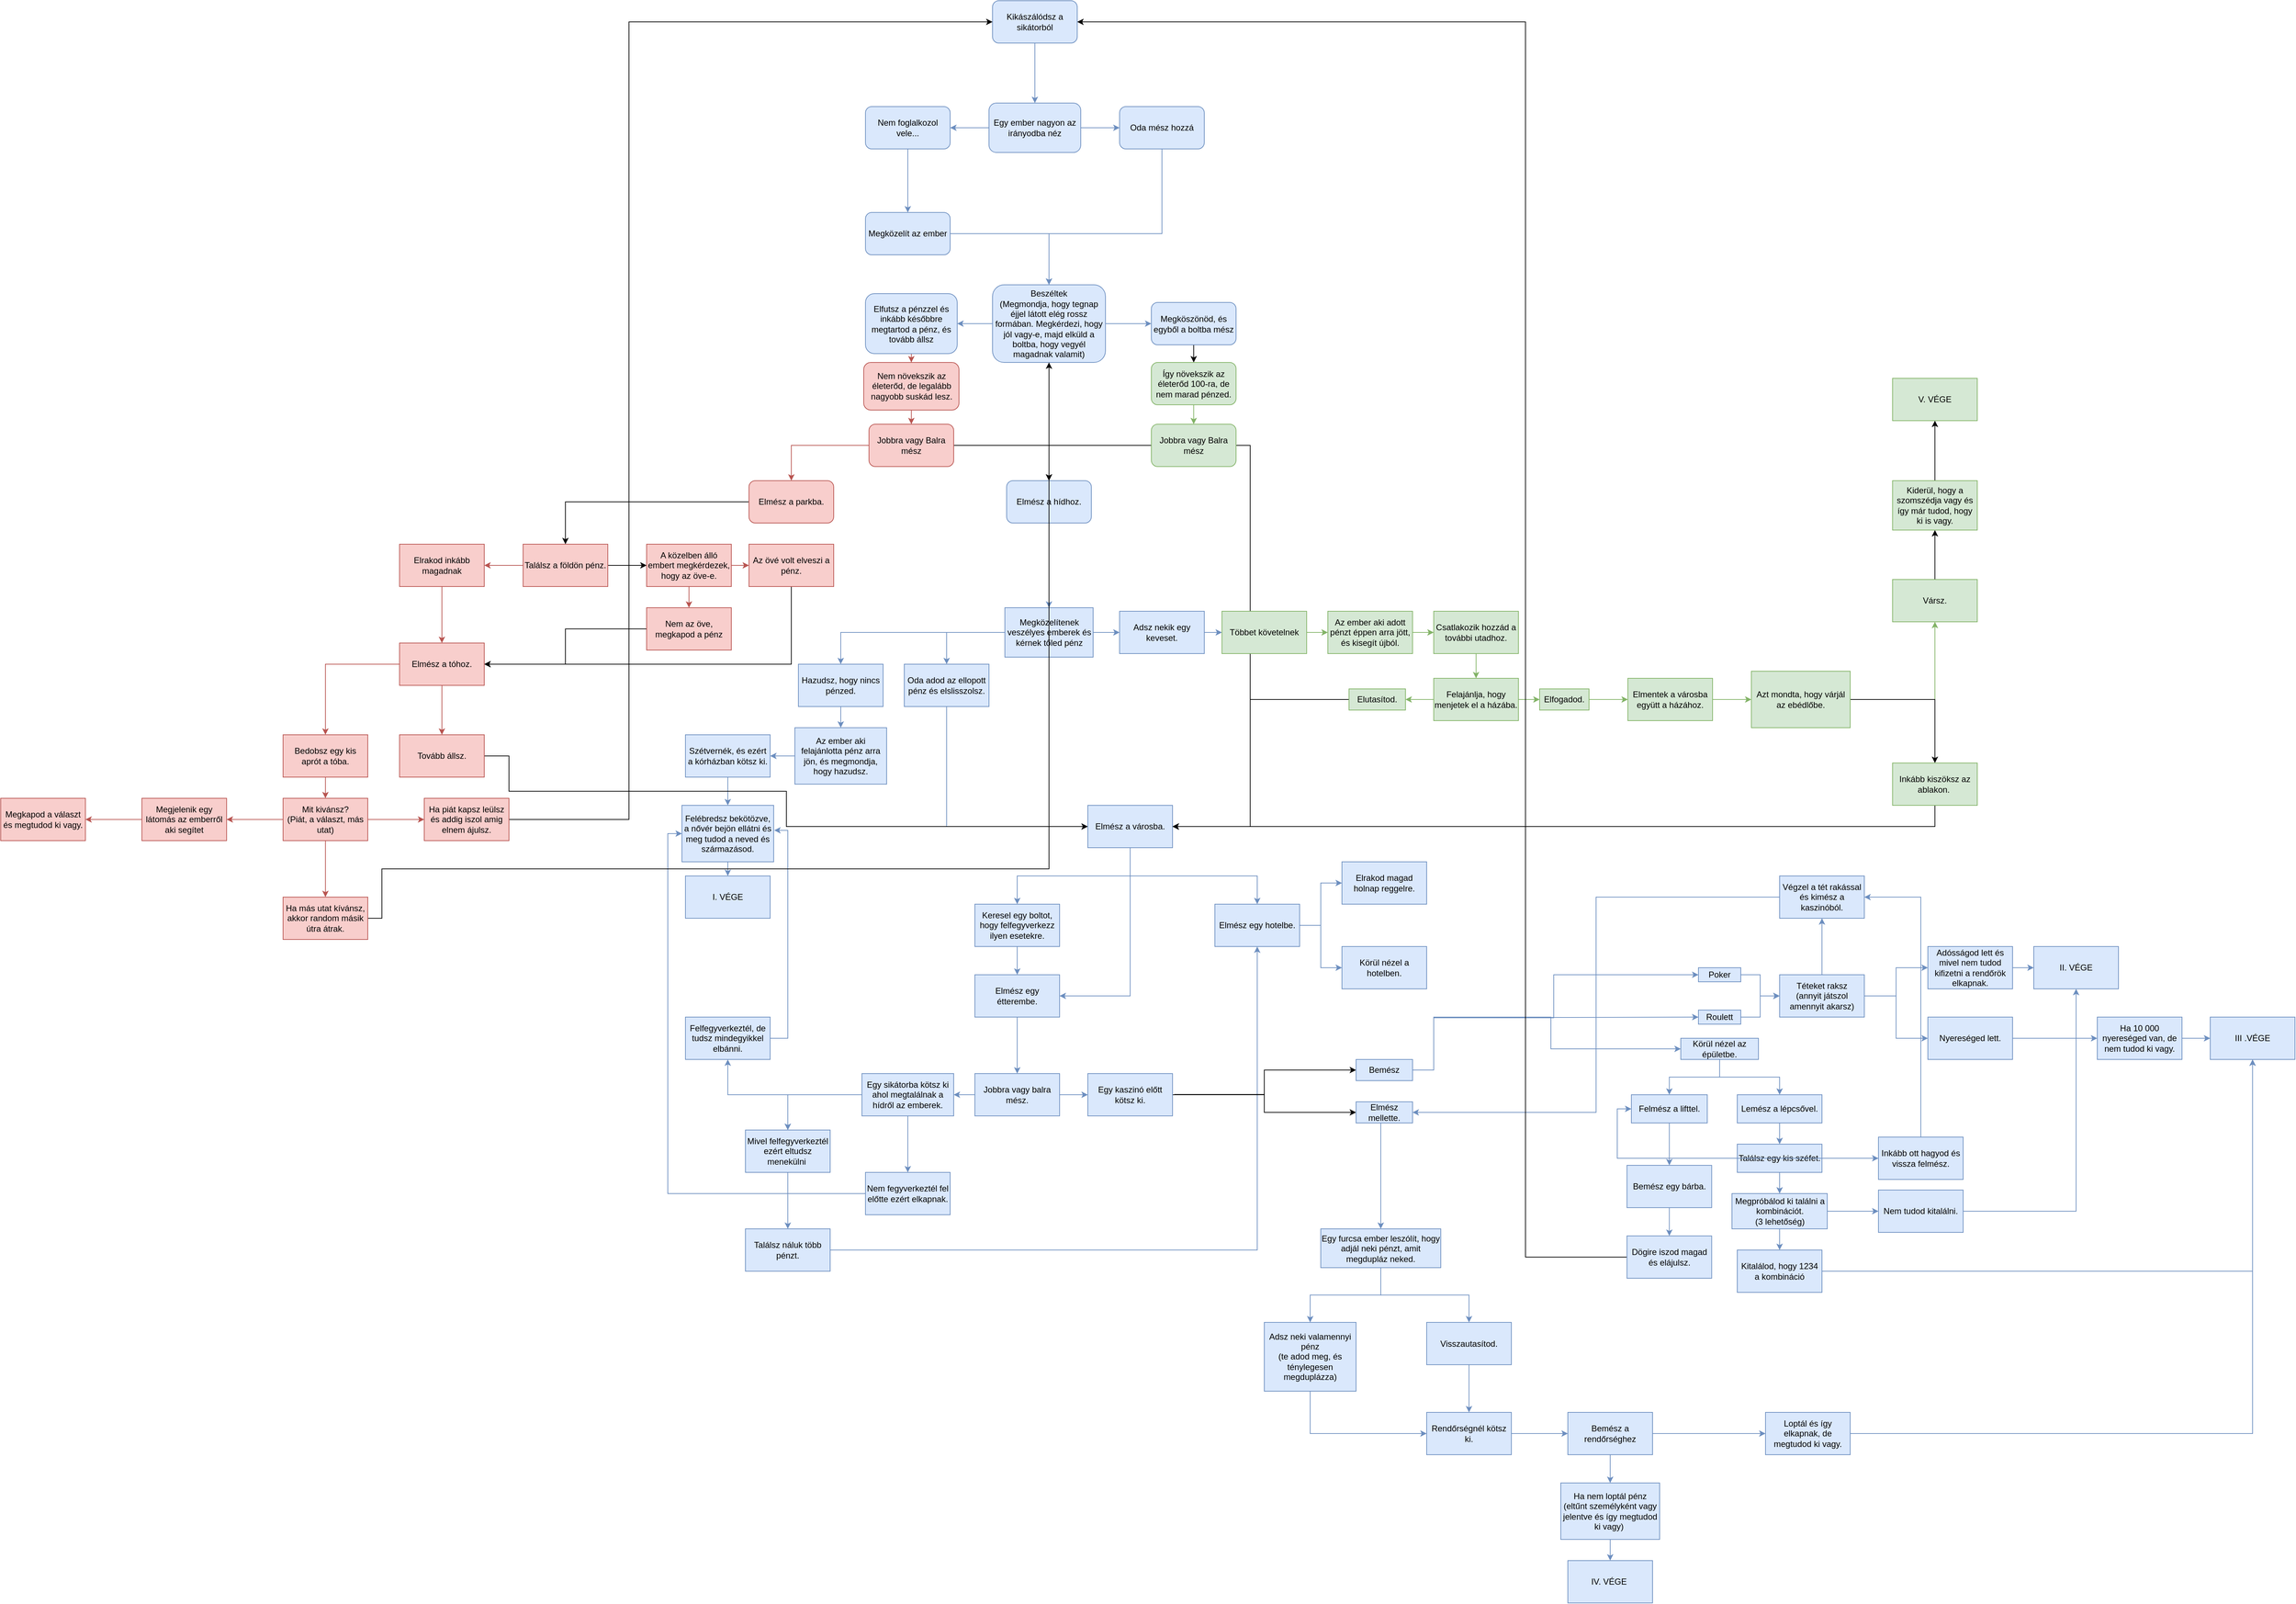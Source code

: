 <mxfile version="22.0.7" type="device">
  <diagram name="1 oldal" id="aO040an8WPxSiDpJnwPP">
    <mxGraphModel dx="2206" dy="1215" grid="1" gridSize="10" guides="1" tooltips="1" connect="1" arrows="1" fold="1" page="1" pageScale="1" pageWidth="10000" pageHeight="10000" math="0" shadow="0">
      <root>
        <mxCell id="0" />
        <mxCell id="1" parent="0" />
        <mxCell id="iGLvWWdYhNniaDWui6tA-7" value="" style="edgeStyle=orthogonalEdgeStyle;rounded=0;orthogonalLoop=1;jettySize=auto;html=1;fillColor=#dae8fc;strokeColor=#6c8ebf;" parent="1" source="iGLvWWdYhNniaDWui6tA-1" target="iGLvWWdYhNniaDWui6tA-6" edge="1">
          <mxGeometry relative="1" as="geometry" />
        </mxCell>
        <mxCell id="iGLvWWdYhNniaDWui6tA-1" value="Kikászálódsz a sikátorból" style="rounded=1;whiteSpace=wrap;html=1;fillColor=#dae8fc;strokeColor=#6c8ebf;" parent="1" vertex="1">
          <mxGeometry x="2395" y="80" width="120" height="60" as="geometry" />
        </mxCell>
        <mxCell id="iGLvWWdYhNniaDWui6tA-9" value="" style="edgeStyle=orthogonalEdgeStyle;rounded=0;orthogonalLoop=1;jettySize=auto;html=1;fillColor=#dae8fc;strokeColor=#6c8ebf;" parent="1" source="iGLvWWdYhNniaDWui6tA-6" target="iGLvWWdYhNniaDWui6tA-8" edge="1">
          <mxGeometry relative="1" as="geometry" />
        </mxCell>
        <mxCell id="iGLvWWdYhNniaDWui6tA-11" value="" style="edgeStyle=orthogonalEdgeStyle;rounded=0;orthogonalLoop=1;jettySize=auto;html=1;fillColor=#dae8fc;strokeColor=#6c8ebf;" parent="1" source="iGLvWWdYhNniaDWui6tA-6" target="iGLvWWdYhNniaDWui6tA-10" edge="1">
          <mxGeometry relative="1" as="geometry" />
        </mxCell>
        <mxCell id="iGLvWWdYhNniaDWui6tA-6" value="Egy ember nagyon az irányodba néz" style="rounded=1;whiteSpace=wrap;html=1;fillColor=#dae8fc;strokeColor=#6c8ebf;" parent="1" vertex="1">
          <mxGeometry x="2390" y="225" width="130" height="70" as="geometry" />
        </mxCell>
        <mxCell id="iGLvWWdYhNniaDWui6tA-17" value="" style="edgeStyle=orthogonalEdgeStyle;rounded=0;orthogonalLoop=1;jettySize=auto;html=1;exitX=0.5;exitY=1;exitDx=0;exitDy=0;fillColor=#dae8fc;strokeColor=#6c8ebf;" parent="1" source="iGLvWWdYhNniaDWui6tA-8" target="iGLvWWdYhNniaDWui6tA-12" edge="1">
          <mxGeometry relative="1" as="geometry">
            <Array as="points">
              <mxPoint x="2635" y="410" />
              <mxPoint x="2475" y="410" />
            </Array>
          </mxGeometry>
        </mxCell>
        <mxCell id="iGLvWWdYhNniaDWui6tA-8" value="Oda mész hozzá" style="rounded=1;whiteSpace=wrap;html=1;fillColor=#dae8fc;strokeColor=#6c8ebf;" parent="1" vertex="1">
          <mxGeometry x="2575" y="230" width="120" height="60" as="geometry" />
        </mxCell>
        <mxCell id="iGLvWWdYhNniaDWui6tA-16" value="" style="edgeStyle=orthogonalEdgeStyle;rounded=0;orthogonalLoop=1;jettySize=auto;html=1;fillColor=#dae8fc;strokeColor=#6c8ebf;" parent="1" source="iGLvWWdYhNniaDWui6tA-10" target="iGLvWWdYhNniaDWui6tA-15" edge="1">
          <mxGeometry relative="1" as="geometry" />
        </mxCell>
        <mxCell id="iGLvWWdYhNniaDWui6tA-10" value="Nem foglalkozol vele..." style="rounded=1;whiteSpace=wrap;html=1;fillColor=#dae8fc;strokeColor=#6c8ebf;" parent="1" vertex="1">
          <mxGeometry x="2215" y="230" width="120" height="60" as="geometry" />
        </mxCell>
        <mxCell id="iGLvWWdYhNniaDWui6tA-21" value="" style="edgeStyle=orthogonalEdgeStyle;rounded=0;orthogonalLoop=1;jettySize=auto;html=1;fillColor=#dae8fc;strokeColor=#6c8ebf;" parent="1" source="iGLvWWdYhNniaDWui6tA-12" target="iGLvWWdYhNniaDWui6tA-20" edge="1">
          <mxGeometry relative="1" as="geometry" />
        </mxCell>
        <mxCell id="iGLvWWdYhNniaDWui6tA-23" value="" style="edgeStyle=orthogonalEdgeStyle;rounded=0;orthogonalLoop=1;jettySize=auto;html=1;fillColor=#dae8fc;strokeColor=#6c8ebf;" parent="1" source="iGLvWWdYhNniaDWui6tA-12" target="iGLvWWdYhNniaDWui6tA-22" edge="1">
          <mxGeometry relative="1" as="geometry" />
        </mxCell>
        <mxCell id="iGLvWWdYhNniaDWui6tA-12" value="Beszéltek&lt;br&gt;(Megmondja, hogy tegnap éjjel látott elég rossz formában. Megkérdezi, hogy jól vagy-e, majd elküld a boltba, hogy vegyél magadnak valamit)" style="rounded=1;whiteSpace=wrap;html=1;fillColor=#dae8fc;strokeColor=#6c8ebf;" parent="1" vertex="1">
          <mxGeometry x="2395" y="482.5" width="160" height="110" as="geometry" />
        </mxCell>
        <mxCell id="iGLvWWdYhNniaDWui6tA-18" style="edgeStyle=orthogonalEdgeStyle;rounded=0;orthogonalLoop=1;jettySize=auto;html=1;entryX=0.5;entryY=0;entryDx=0;entryDy=0;fillColor=#dae8fc;strokeColor=#6c8ebf;" parent="1" source="iGLvWWdYhNniaDWui6tA-15" target="iGLvWWdYhNniaDWui6tA-12" edge="1">
          <mxGeometry relative="1" as="geometry" />
        </mxCell>
        <mxCell id="iGLvWWdYhNniaDWui6tA-15" value="Megközelít az ember" style="rounded=1;whiteSpace=wrap;html=1;fillColor=#dae8fc;strokeColor=#6c8ebf;" parent="1" vertex="1">
          <mxGeometry x="2215" y="380" width="120" height="60" as="geometry" />
        </mxCell>
        <mxCell id="iGLvWWdYhNniaDWui6tA-25" value="" style="edgeStyle=orthogonalEdgeStyle;rounded=0;orthogonalLoop=1;jettySize=auto;html=1;" parent="1" source="iGLvWWdYhNniaDWui6tA-20" target="iGLvWWdYhNniaDWui6tA-24" edge="1">
          <mxGeometry relative="1" as="geometry" />
        </mxCell>
        <mxCell id="iGLvWWdYhNniaDWui6tA-20" value="Megköszönöd, és egyből a boltba mész" style="whiteSpace=wrap;html=1;rounded=1;fillColor=#dae8fc;strokeColor=#6c8ebf;" parent="1" vertex="1">
          <mxGeometry x="2620" y="507.5" width="120" height="60" as="geometry" />
        </mxCell>
        <mxCell id="iGLvWWdYhNniaDWui6tA-29" value="" style="edgeStyle=orthogonalEdgeStyle;rounded=0;orthogonalLoop=1;jettySize=auto;html=1;fillColor=#f8cecc;strokeColor=#b85450;" parent="1" source="iGLvWWdYhNniaDWui6tA-22" target="iGLvWWdYhNniaDWui6tA-28" edge="1">
          <mxGeometry relative="1" as="geometry" />
        </mxCell>
        <mxCell id="iGLvWWdYhNniaDWui6tA-22" value="Elfutsz a pénzzel és inkább későbbre megtartod a pénz, és tovább állsz" style="whiteSpace=wrap;html=1;rounded=1;fillColor=#dae8fc;strokeColor=#6c8ebf;" parent="1" vertex="1">
          <mxGeometry x="2215" y="495" width="130" height="85" as="geometry" />
        </mxCell>
        <mxCell id="iGLvWWdYhNniaDWui6tA-33" value="" style="edgeStyle=orthogonalEdgeStyle;rounded=0;orthogonalLoop=1;jettySize=auto;html=1;exitX=0;exitY=0.5;exitDx=0;exitDy=0;" parent="1" source="iGLvWWdYhNniaDWui6tA-61" target="iGLvWWdYhNniaDWui6tA-55" edge="1">
          <mxGeometry relative="1" as="geometry">
            <mxPoint x="2665.0" y="775" as="targetPoint" />
          </mxGeometry>
        </mxCell>
        <mxCell id="iGLvWWdYhNniaDWui6tA-60" value="" style="edgeStyle=orthogonalEdgeStyle;rounded=0;orthogonalLoop=1;jettySize=auto;html=1;exitX=1;exitY=0.5;exitDx=0;exitDy=0;entryX=1;entryY=0.5;entryDx=0;entryDy=0;" parent="1" source="iGLvWWdYhNniaDWui6tA-61" target="iGLvWWdYhNniaDWui6tA-80" edge="1">
          <mxGeometry relative="1" as="geometry">
            <mxPoint x="2860" y="760" as="targetPoint" />
          </mxGeometry>
        </mxCell>
        <mxCell id="iGLvWWdYhNniaDWui6tA-62" value="" style="edgeStyle=orthogonalEdgeStyle;rounded=0;orthogonalLoop=1;jettySize=auto;html=1;fillColor=#d5e8d4;strokeColor=#82b366;" parent="1" source="iGLvWWdYhNniaDWui6tA-24" target="iGLvWWdYhNniaDWui6tA-61" edge="1">
          <mxGeometry relative="1" as="geometry" />
        </mxCell>
        <mxCell id="iGLvWWdYhNniaDWui6tA-24" value="Így növekszik az életerőd 100-ra, de nem marad pénzed." style="whiteSpace=wrap;html=1;rounded=1;fillColor=#d5e8d4;strokeColor=#82b366;" parent="1" vertex="1">
          <mxGeometry x="2620" y="592.5" width="120" height="60" as="geometry" />
        </mxCell>
        <mxCell id="iGLvWWdYhNniaDWui6tA-46" value="" style="edgeStyle=orthogonalEdgeStyle;rounded=0;orthogonalLoop=1;jettySize=auto;html=1;exitX=0;exitY=0.5;exitDx=0;exitDy=0;fillColor=#f8cecc;strokeColor=#b85450;" parent="1" source="iGLvWWdYhNniaDWui6tA-63" target="iGLvWWdYhNniaDWui6tA-45" edge="1">
          <mxGeometry relative="1" as="geometry" />
        </mxCell>
        <mxCell id="iGLvWWdYhNniaDWui6tA-56" value="" style="edgeStyle=orthogonalEdgeStyle;rounded=0;orthogonalLoop=1;jettySize=auto;html=1;exitX=1;exitY=0.5;exitDx=0;exitDy=0;" parent="1" source="iGLvWWdYhNniaDWui6tA-63" target="iGLvWWdYhNniaDWui6tA-55" edge="1">
          <mxGeometry relative="1" as="geometry" />
        </mxCell>
        <mxCell id="iGLvWWdYhNniaDWui6tA-64" value="" style="edgeStyle=orthogonalEdgeStyle;rounded=0;orthogonalLoop=1;jettySize=auto;html=1;fillColor=#f8cecc;strokeColor=#b85450;" parent="1" source="iGLvWWdYhNniaDWui6tA-28" target="iGLvWWdYhNniaDWui6tA-63" edge="1">
          <mxGeometry relative="1" as="geometry" />
        </mxCell>
        <mxCell id="iGLvWWdYhNniaDWui6tA-28" value="Nem növekszik az életerőd, de legalább nagyobb suskád lesz." style="whiteSpace=wrap;html=1;rounded=1;fillColor=#f8cecc;strokeColor=#b85450;" parent="1" vertex="1">
          <mxGeometry x="2212.5" y="592.5" width="135" height="67.5" as="geometry" />
        </mxCell>
        <mxCell id="iGLvWWdYhNniaDWui6tA-39" value="" style="edgeStyle=orthogonalEdgeStyle;rounded=0;orthogonalLoop=1;jettySize=auto;html=1;" parent="1" source="iGLvWWdYhNniaDWui6tA-36" target="iGLvWWdYhNniaDWui6tA-38" edge="1">
          <mxGeometry relative="1" as="geometry" />
        </mxCell>
        <mxCell id="iGLvWWdYhNniaDWui6tA-41" value="" style="edgeStyle=orthogonalEdgeStyle;rounded=0;orthogonalLoop=1;jettySize=auto;html=1;fillColor=#f8cecc;strokeColor=#b85450;" parent="1" source="iGLvWWdYhNniaDWui6tA-36" target="iGLvWWdYhNniaDWui6tA-40" edge="1">
          <mxGeometry relative="1" as="geometry" />
        </mxCell>
        <mxCell id="iGLvWWdYhNniaDWui6tA-36" value="Találsz a földön pénz." style="rounded=0;whiteSpace=wrap;html=1;fillColor=#f8cecc;strokeColor=#b85450;" parent="1" vertex="1">
          <mxGeometry x="1730" y="850" width="120" height="60" as="geometry" />
        </mxCell>
        <mxCell id="iGLvWWdYhNniaDWui6tA-50" value="" style="edgeStyle=orthogonalEdgeStyle;rounded=0;orthogonalLoop=1;jettySize=auto;html=1;fillColor=#f8cecc;strokeColor=#b85450;" parent="1" source="iGLvWWdYhNniaDWui6tA-38" target="iGLvWWdYhNniaDWui6tA-49" edge="1">
          <mxGeometry relative="1" as="geometry" />
        </mxCell>
        <mxCell id="iGLvWWdYhNniaDWui6tA-52" value="" style="edgeStyle=orthogonalEdgeStyle;rounded=0;orthogonalLoop=1;jettySize=auto;html=1;fillColor=#f8cecc;strokeColor=#b85450;" parent="1" source="iGLvWWdYhNniaDWui6tA-38" target="iGLvWWdYhNniaDWui6tA-51" edge="1">
          <mxGeometry relative="1" as="geometry" />
        </mxCell>
        <mxCell id="iGLvWWdYhNniaDWui6tA-38" value="A közelben álló embert megkérdezek, hogy az öve-e." style="rounded=0;whiteSpace=wrap;html=1;fillColor=#f8cecc;strokeColor=#b85450;" parent="1" vertex="1">
          <mxGeometry x="1905" y="850" width="120" height="60" as="geometry" />
        </mxCell>
        <mxCell id="IY1WAJIcZyiLbwqata2a-6" value="" style="edgeStyle=orthogonalEdgeStyle;rounded=0;orthogonalLoop=1;jettySize=auto;html=1;fillColor=#f8cecc;strokeColor=#b85450;" parent="1" source="iGLvWWdYhNniaDWui6tA-40" target="IY1WAJIcZyiLbwqata2a-5" edge="1">
          <mxGeometry relative="1" as="geometry" />
        </mxCell>
        <mxCell id="iGLvWWdYhNniaDWui6tA-40" value="Elrakod inkább magadnak" style="rounded=0;whiteSpace=wrap;html=1;fillColor=#f8cecc;strokeColor=#b85450;" parent="1" vertex="1">
          <mxGeometry x="1555" y="850" width="120" height="60" as="geometry" />
        </mxCell>
        <mxCell id="IY1WAJIcZyiLbwqata2a-4" value="" style="edgeStyle=orthogonalEdgeStyle;rounded=0;orthogonalLoop=1;jettySize=auto;html=1;entryX=0.5;entryY=0;entryDx=0;entryDy=0;" parent="1" source="iGLvWWdYhNniaDWui6tA-45" target="iGLvWWdYhNniaDWui6tA-36" edge="1">
          <mxGeometry relative="1" as="geometry">
            <mxPoint x="1970" y="790" as="targetPoint" />
          </mxGeometry>
        </mxCell>
        <mxCell id="iGLvWWdYhNniaDWui6tA-45" value="Elmész a parkba." style="whiteSpace=wrap;html=1;rounded=1;fillColor=#f8cecc;strokeColor=#b85450;" parent="1" vertex="1">
          <mxGeometry x="2050" y="760" width="120" height="60" as="geometry" />
        </mxCell>
        <mxCell id="IY1WAJIcZyiLbwqata2a-9" value="" style="edgeStyle=orthogonalEdgeStyle;rounded=0;orthogonalLoop=1;jettySize=auto;html=1;" parent="1" source="iGLvWWdYhNniaDWui6tA-49" target="IY1WAJIcZyiLbwqata2a-5" edge="1">
          <mxGeometry relative="1" as="geometry">
            <mxPoint x="1825" y="970.0" as="targetPoint" />
          </mxGeometry>
        </mxCell>
        <mxCell id="iGLvWWdYhNniaDWui6tA-49" value="Nem az öve, megkapod a pénz" style="whiteSpace=wrap;html=1;rounded=0;fillColor=#f8cecc;strokeColor=#b85450;" parent="1" vertex="1">
          <mxGeometry x="1905" y="940" width="120" height="60" as="geometry" />
        </mxCell>
        <mxCell id="IY1WAJIcZyiLbwqata2a-7" value="" style="edgeStyle=orthogonalEdgeStyle;rounded=0;orthogonalLoop=1;jettySize=auto;html=1;entryX=1;entryY=0.5;entryDx=0;entryDy=0;" parent="1" source="iGLvWWdYhNniaDWui6tA-51" target="IY1WAJIcZyiLbwqata2a-5" edge="1">
          <mxGeometry relative="1" as="geometry">
            <Array as="points">
              <mxPoint x="2110" y="1020" />
            </Array>
          </mxGeometry>
        </mxCell>
        <mxCell id="iGLvWWdYhNniaDWui6tA-51" value="Az övé volt elveszi a pénz." style="whiteSpace=wrap;html=1;rounded=0;fillColor=#f8cecc;strokeColor=#b85450;" parent="1" vertex="1">
          <mxGeometry x="2050" y="850" width="120" height="60" as="geometry" />
        </mxCell>
        <mxCell id="iGLvWWdYhNniaDWui6tA-55" value="Elmész a hídhoz." style="whiteSpace=wrap;html=1;rounded=1;fillColor=#dae8fc;strokeColor=#6c8ebf;" parent="1" vertex="1">
          <mxGeometry x="2415" y="760" width="120" height="60" as="geometry" />
        </mxCell>
        <mxCell id="iGLvWWdYhNniaDWui6tA-61" value="Jobbra vagy Balra mész" style="whiteSpace=wrap;html=1;rounded=1;fillColor=#d5e8d4;strokeColor=#82b366;" parent="1" vertex="1">
          <mxGeometry x="2620" y="680" width="120" height="60" as="geometry" />
        </mxCell>
        <mxCell id="iGLvWWdYhNniaDWui6tA-63" value="Jobbra vagy Balra mész" style="whiteSpace=wrap;html=1;rounded=1;fillColor=#f8cecc;strokeColor=#b85450;" parent="1" vertex="1">
          <mxGeometry x="2220" y="680" width="120" height="60" as="geometry" />
        </mxCell>
        <mxCell id="iGLvWWdYhNniaDWui6tA-69" value="" style="edgeStyle=orthogonalEdgeStyle;rounded=0;orthogonalLoop=1;jettySize=auto;html=1;exitX=0.5;exitY=1;exitDx=0;exitDy=0;fillColor=#dae8fc;strokeColor=#6c8ebf;" parent="1" source="iGLvWWdYhNniaDWui6tA-55" target="iGLvWWdYhNniaDWui6tA-68" edge="1">
          <mxGeometry relative="1" as="geometry">
            <mxPoint x="2475.0" y="900" as="sourcePoint" />
          </mxGeometry>
        </mxCell>
        <mxCell id="iGLvWWdYhNniaDWui6tA-71" value="" style="edgeStyle=orthogonalEdgeStyle;rounded=0;orthogonalLoop=1;jettySize=auto;html=1;fillColor=#dae8fc;strokeColor=#6c8ebf;" parent="1" source="iGLvWWdYhNniaDWui6tA-68" target="iGLvWWdYhNniaDWui6tA-70" edge="1">
          <mxGeometry relative="1" as="geometry" />
        </mxCell>
        <mxCell id="iGLvWWdYhNniaDWui6tA-73" value="" style="edgeStyle=orthogonalEdgeStyle;rounded=0;orthogonalLoop=1;jettySize=auto;html=1;fillColor=#dae8fc;strokeColor=#6c8ebf;" parent="1" source="iGLvWWdYhNniaDWui6tA-68" target="iGLvWWdYhNniaDWui6tA-72" edge="1">
          <mxGeometry relative="1" as="geometry" />
        </mxCell>
        <mxCell id="iGLvWWdYhNniaDWui6tA-68" value="Megközelítenek veszélyes emberek és kérnek tőled pénz" style="whiteSpace=wrap;html=1;fillColor=#dae8fc;strokeColor=#6c8ebf;" parent="1" vertex="1">
          <mxGeometry x="2412.5" y="940" width="125" height="70" as="geometry" />
        </mxCell>
        <mxCell id="iGLvWWdYhNniaDWui6tA-77" value="" style="edgeStyle=orthogonalEdgeStyle;rounded=0;orthogonalLoop=1;jettySize=auto;html=1;fillColor=#dae8fc;strokeColor=#6c8ebf;" parent="1" source="iGLvWWdYhNniaDWui6tA-70" target="iGLvWWdYhNniaDWui6tA-76" edge="1">
          <mxGeometry relative="1" as="geometry" />
        </mxCell>
        <mxCell id="iGLvWWdYhNniaDWui6tA-70" value="Hazudsz, hogy nincs pénzed." style="whiteSpace=wrap;html=1;fillColor=#dae8fc;strokeColor=#6c8ebf;" parent="1" vertex="1">
          <mxGeometry x="2120" y="1020" width="120" height="60" as="geometry" />
        </mxCell>
        <mxCell id="iGLvWWdYhNniaDWui6tA-83" value="" style="edgeStyle=orthogonalEdgeStyle;rounded=0;orthogonalLoop=1;jettySize=auto;html=1;fillColor=#dae8fc;strokeColor=#6c8ebf;" parent="1" source="iGLvWWdYhNniaDWui6tA-72" target="iGLvWWdYhNniaDWui6tA-82" edge="1">
          <mxGeometry relative="1" as="geometry" />
        </mxCell>
        <mxCell id="iGLvWWdYhNniaDWui6tA-72" value="Adsz nekik egy keveset." style="whiteSpace=wrap;html=1;fillColor=#dae8fc;strokeColor=#6c8ebf;" parent="1" vertex="1">
          <mxGeometry x="2575" y="945" width="120" height="60" as="geometry" />
        </mxCell>
        <mxCell id="iGLvWWdYhNniaDWui6tA-74" value="" style="edgeStyle=orthogonalEdgeStyle;rounded=0;orthogonalLoop=1;jettySize=auto;html=1;exitX=0;exitY=0.5;exitDx=0;exitDy=0;fillColor=#dae8fc;strokeColor=#6c8ebf;" parent="1" source="iGLvWWdYhNniaDWui6tA-68" target="iGLvWWdYhNniaDWui6tA-75" edge="1">
          <mxGeometry relative="1" as="geometry">
            <mxPoint x="2425" y="980" as="sourcePoint" />
            <mxPoint x="2360" y="1030" as="targetPoint" />
          </mxGeometry>
        </mxCell>
        <mxCell id="iGLvWWdYhNniaDWui6tA-81" value="" style="edgeStyle=orthogonalEdgeStyle;rounded=0;orthogonalLoop=1;jettySize=auto;html=1;exitX=0.5;exitY=1;exitDx=0;exitDy=0;entryX=0;entryY=0.5;entryDx=0;entryDy=0;fillColor=#dae8fc;strokeColor=#6c8ebf;" parent="1" source="iGLvWWdYhNniaDWui6tA-75" target="iGLvWWdYhNniaDWui6tA-80" edge="1">
          <mxGeometry relative="1" as="geometry" />
        </mxCell>
        <mxCell id="iGLvWWdYhNniaDWui6tA-75" value="Oda adod az ellopott pénz és elslisszolsz." style="whiteSpace=wrap;html=1;fillColor=#dae8fc;strokeColor=#6c8ebf;" parent="1" vertex="1">
          <mxGeometry x="2270" y="1020" width="120" height="60" as="geometry" />
        </mxCell>
        <mxCell id="iGLvWWdYhNniaDWui6tA-79" value="" style="edgeStyle=orthogonalEdgeStyle;rounded=0;orthogonalLoop=1;jettySize=auto;html=1;fillColor=#dae8fc;strokeColor=#6c8ebf;" parent="1" source="iGLvWWdYhNniaDWui6tA-76" target="iGLvWWdYhNniaDWui6tA-78" edge="1">
          <mxGeometry relative="1" as="geometry" />
        </mxCell>
        <mxCell id="iGLvWWdYhNniaDWui6tA-76" value="Az ember aki felajánlotta pénz arra jön, és megmondja, hogy hazudsz." style="whiteSpace=wrap;html=1;fillColor=#dae8fc;strokeColor=#6c8ebf;" parent="1" vertex="1">
          <mxGeometry x="2115" y="1110" width="130" height="80" as="geometry" />
        </mxCell>
        <mxCell id="iGLvWWdYhNniaDWui6tA-99" value="" style="edgeStyle=orthogonalEdgeStyle;rounded=0;orthogonalLoop=1;jettySize=auto;html=1;fillColor=#dae8fc;strokeColor=#6c8ebf;" parent="1" source="iGLvWWdYhNniaDWui6tA-78" target="iGLvWWdYhNniaDWui6tA-98" edge="1">
          <mxGeometry relative="1" as="geometry" />
        </mxCell>
        <mxCell id="iGLvWWdYhNniaDWui6tA-78" value="Szétvernék, és ezért a kórházban kötsz ki." style="whiteSpace=wrap;html=1;fillColor=#dae8fc;strokeColor=#6c8ebf;" parent="1" vertex="1">
          <mxGeometry x="1960" y="1120" width="120" height="60" as="geometry" />
        </mxCell>
        <mxCell id="iGLvWWdYhNniaDWui6tA-103" value="" style="edgeStyle=orthogonalEdgeStyle;rounded=0;orthogonalLoop=1;jettySize=auto;html=1;exitX=0.5;exitY=1;exitDx=0;exitDy=0;fillColor=#dae8fc;strokeColor=#6c8ebf;" parent="1" source="iGLvWWdYhNniaDWui6tA-80" target="iGLvWWdYhNniaDWui6tA-102" edge="1">
          <mxGeometry relative="1" as="geometry" />
        </mxCell>
        <mxCell id="iGLvWWdYhNniaDWui6tA-119" value="" style="edgeStyle=orthogonalEdgeStyle;rounded=0;orthogonalLoop=1;jettySize=auto;html=1;entryX=1;entryY=0.5;entryDx=0;entryDy=0;exitX=0.5;exitY=1;exitDx=0;exitDy=0;fillColor=#dae8fc;strokeColor=#6c8ebf;" parent="1" source="iGLvWWdYhNniaDWui6tA-80" target="iGLvWWdYhNniaDWui6tA-109" edge="1">
          <mxGeometry relative="1" as="geometry">
            <mxPoint x="2590" y="1360" as="targetPoint" />
          </mxGeometry>
        </mxCell>
        <mxCell id="iGLvWWdYhNniaDWui6tA-80" value="Elmész a városba." style="whiteSpace=wrap;html=1;fillColor=#dae8fc;strokeColor=#6c8ebf;" parent="1" vertex="1">
          <mxGeometry x="2530" y="1220" width="120" height="60" as="geometry" />
        </mxCell>
        <mxCell id="iGLvWWdYhNniaDWui6tA-85" value="" style="edgeStyle=orthogonalEdgeStyle;rounded=0;orthogonalLoop=1;jettySize=auto;html=1;fillColor=#d5e8d4;strokeColor=#82b366;" parent="1" source="iGLvWWdYhNniaDWui6tA-82" target="iGLvWWdYhNniaDWui6tA-84" edge="1">
          <mxGeometry relative="1" as="geometry" />
        </mxCell>
        <mxCell id="iGLvWWdYhNniaDWui6tA-82" value="Többet követelnek" style="whiteSpace=wrap;html=1;fillColor=#d5e8d4;strokeColor=#82b366;" parent="1" vertex="1">
          <mxGeometry x="2720" y="945" width="120" height="60" as="geometry" />
        </mxCell>
        <mxCell id="iGLvWWdYhNniaDWui6tA-87" value="" style="edgeStyle=orthogonalEdgeStyle;rounded=0;orthogonalLoop=1;jettySize=auto;html=1;fillColor=#d5e8d4;strokeColor=#82b366;" parent="1" source="iGLvWWdYhNniaDWui6tA-84" target="iGLvWWdYhNniaDWui6tA-86" edge="1">
          <mxGeometry relative="1" as="geometry" />
        </mxCell>
        <mxCell id="iGLvWWdYhNniaDWui6tA-84" value="Az ember aki adott pénzt éppen arra jött, és kisegít újból." style="whiteSpace=wrap;html=1;fillColor=#d5e8d4;strokeColor=#82b366;" parent="1" vertex="1">
          <mxGeometry x="2870" y="945" width="120" height="60" as="geometry" />
        </mxCell>
        <mxCell id="iGLvWWdYhNniaDWui6tA-89" value="" style="edgeStyle=orthogonalEdgeStyle;rounded=0;orthogonalLoop=1;jettySize=auto;html=1;fillColor=#d5e8d4;strokeColor=#82b366;" parent="1" source="iGLvWWdYhNniaDWui6tA-86" target="iGLvWWdYhNniaDWui6tA-88" edge="1">
          <mxGeometry relative="1" as="geometry" />
        </mxCell>
        <mxCell id="iGLvWWdYhNniaDWui6tA-86" value="Csatlakozik hozzád a további utadhoz." style="whiteSpace=wrap;html=1;fillColor=#d5e8d4;strokeColor=#82b366;" parent="1" vertex="1">
          <mxGeometry x="3020" y="945" width="120" height="60" as="geometry" />
        </mxCell>
        <mxCell id="iGLvWWdYhNniaDWui6tA-91" value="" style="edgeStyle=orthogonalEdgeStyle;rounded=0;orthogonalLoop=1;jettySize=auto;html=1;fillColor=#d5e8d4;strokeColor=#82b366;" parent="1" source="iGLvWWdYhNniaDWui6tA-88" target="iGLvWWdYhNniaDWui6tA-90" edge="1">
          <mxGeometry relative="1" as="geometry" />
        </mxCell>
        <mxCell id="iGLvWWdYhNniaDWui6tA-93" value="" style="edgeStyle=orthogonalEdgeStyle;rounded=0;orthogonalLoop=1;jettySize=auto;html=1;fillColor=#d5e8d4;strokeColor=#82b366;" parent="1" source="iGLvWWdYhNniaDWui6tA-88" target="iGLvWWdYhNniaDWui6tA-92" edge="1">
          <mxGeometry relative="1" as="geometry" />
        </mxCell>
        <mxCell id="iGLvWWdYhNniaDWui6tA-88" value="Felajánlja, hogy menjetek el a házába." style="whiteSpace=wrap;html=1;fillColor=#d5e8d4;strokeColor=#82b366;" parent="1" vertex="1">
          <mxGeometry x="3020" y="1040" width="120" height="60" as="geometry" />
        </mxCell>
        <mxCell id="iGLvWWdYhNniaDWui6tA-95" value="" style="edgeStyle=orthogonalEdgeStyle;rounded=0;orthogonalLoop=1;jettySize=auto;html=1;entryX=1;entryY=0.5;entryDx=0;entryDy=0;" parent="1" source="iGLvWWdYhNniaDWui6tA-90" target="iGLvWWdYhNniaDWui6tA-80" edge="1">
          <mxGeometry relative="1" as="geometry">
            <mxPoint x="2940.0" y="1150" as="targetPoint" />
            <Array as="points">
              <mxPoint x="2760" y="1070" />
              <mxPoint x="2760" y="1250" />
            </Array>
          </mxGeometry>
        </mxCell>
        <mxCell id="iGLvWWdYhNniaDWui6tA-90" value="Elutasítod." style="whiteSpace=wrap;html=1;fillColor=#d5e8d4;strokeColor=#82b366;" parent="1" vertex="1">
          <mxGeometry x="2900" y="1055" width="80" height="30" as="geometry" />
        </mxCell>
        <mxCell id="iGLvWWdYhNniaDWui6tA-97" value="" style="edgeStyle=orthogonalEdgeStyle;rounded=0;orthogonalLoop=1;jettySize=auto;html=1;fillColor=#d5e8d4;strokeColor=#82b366;" parent="1" source="iGLvWWdYhNniaDWui6tA-92" target="iGLvWWdYhNniaDWui6tA-96" edge="1">
          <mxGeometry relative="1" as="geometry" />
        </mxCell>
        <mxCell id="iGLvWWdYhNniaDWui6tA-92" value="Elfogadod." style="whiteSpace=wrap;html=1;fillColor=#d5e8d4;strokeColor=#82b366;" parent="1" vertex="1">
          <mxGeometry x="3170" y="1055" width="70" height="30" as="geometry" />
        </mxCell>
        <mxCell id="IY1WAJIcZyiLbwqata2a-2" value="" style="edgeStyle=orthogonalEdgeStyle;rounded=0;orthogonalLoop=1;jettySize=auto;html=1;entryX=0;entryY=0.5;entryDx=0;entryDy=0;fillColor=#d5e8d4;strokeColor=#82b366;" parent="1" source="iGLvWWdYhNniaDWui6tA-96" target="IY1WAJIcZyiLbwqata2a-1" edge="1">
          <mxGeometry relative="1" as="geometry" />
        </mxCell>
        <mxCell id="iGLvWWdYhNniaDWui6tA-96" value="Elmentek a városba együtt a házához." style="whiteSpace=wrap;html=1;fillColor=#d5e8d4;strokeColor=#82b366;" parent="1" vertex="1">
          <mxGeometry x="3295" y="1040" width="120" height="60" as="geometry" />
        </mxCell>
        <mxCell id="iGLvWWdYhNniaDWui6tA-101" value="" style="edgeStyle=orthogonalEdgeStyle;rounded=0;orthogonalLoop=1;jettySize=auto;html=1;fillColor=#dae8fc;strokeColor=#6c8ebf;" parent="1" source="iGLvWWdYhNniaDWui6tA-98" target="iGLvWWdYhNniaDWui6tA-100" edge="1">
          <mxGeometry relative="1" as="geometry" />
        </mxCell>
        <mxCell id="iGLvWWdYhNniaDWui6tA-98" value="Felébredsz bekötözve, a nővér bejön ellátni és meg tudod a neved és származásod." style="whiteSpace=wrap;html=1;fillColor=#dae8fc;strokeColor=#6c8ebf;" parent="1" vertex="1">
          <mxGeometry x="1955" y="1220" width="130" height="80" as="geometry" />
        </mxCell>
        <mxCell id="iGLvWWdYhNniaDWui6tA-100" value="I. VÉGE" style="whiteSpace=wrap;html=1;fillColor=#dae8fc;strokeColor=#6c8ebf;" parent="1" vertex="1">
          <mxGeometry x="1960" y="1320" width="120" height="60" as="geometry" />
        </mxCell>
        <mxCell id="iGLvWWdYhNniaDWui6tA-117" value="" style="edgeStyle=orthogonalEdgeStyle;rounded=0;orthogonalLoop=1;jettySize=auto;html=1;fillColor=#dae8fc;strokeColor=#6c8ebf;" parent="1" source="iGLvWWdYhNniaDWui6tA-102" target="iGLvWWdYhNniaDWui6tA-109" edge="1">
          <mxGeometry relative="1" as="geometry" />
        </mxCell>
        <mxCell id="iGLvWWdYhNniaDWui6tA-102" value="Keresel egy boltot, hogy felfegyverkezz ilyen esetekre." style="whiteSpace=wrap;html=1;fillColor=#dae8fc;strokeColor=#6c8ebf;" parent="1" vertex="1">
          <mxGeometry x="2370" y="1360" width="120" height="60" as="geometry" />
        </mxCell>
        <mxCell id="iGLvWWdYhNniaDWui6tA-114" value="" style="edgeStyle=orthogonalEdgeStyle;rounded=0;orthogonalLoop=1;jettySize=auto;html=1;fillColor=#dae8fc;strokeColor=#6c8ebf;" parent="1" source="iGLvWWdYhNniaDWui6tA-104" target="iGLvWWdYhNniaDWui6tA-113" edge="1">
          <mxGeometry relative="1" as="geometry" />
        </mxCell>
        <mxCell id="iGLvWWdYhNniaDWui6tA-104" value="Elmész egy hotelbe." style="whiteSpace=wrap;html=1;fillColor=#dae8fc;strokeColor=#6c8ebf;" parent="1" vertex="1">
          <mxGeometry x="2710" y="1360" width="120" height="60" as="geometry" />
        </mxCell>
        <mxCell id="iGLvWWdYhNniaDWui6tA-107" value="" style="edgeStyle=orthogonalEdgeStyle;rounded=0;orthogonalLoop=1;jettySize=auto;html=1;exitX=0.5;exitY=1;exitDx=0;exitDy=0;entryX=0.5;entryY=0;entryDx=0;entryDy=0;fillColor=#dae8fc;strokeColor=#6c8ebf;" parent="1" source="iGLvWWdYhNniaDWui6tA-80" target="iGLvWWdYhNniaDWui6tA-104" edge="1">
          <mxGeometry relative="1" as="geometry">
            <mxPoint x="2760" y="1320" as="sourcePoint" />
            <mxPoint x="2590" y="1400" as="targetPoint" />
          </mxGeometry>
        </mxCell>
        <mxCell id="iGLvWWdYhNniaDWui6tA-112" value="" style="edgeStyle=orthogonalEdgeStyle;rounded=0;orthogonalLoop=1;jettySize=auto;html=1;fillColor=#dae8fc;strokeColor=#6c8ebf;" parent="1" source="iGLvWWdYhNniaDWui6tA-109" target="iGLvWWdYhNniaDWui6tA-111" edge="1">
          <mxGeometry relative="1" as="geometry" />
        </mxCell>
        <mxCell id="iGLvWWdYhNniaDWui6tA-109" value="Elmész egy étterembe." style="whiteSpace=wrap;html=1;fillColor=#dae8fc;strokeColor=#6c8ebf;" parent="1" vertex="1">
          <mxGeometry x="2370" y="1460" width="120" height="60" as="geometry" />
        </mxCell>
        <mxCell id="iGLvWWdYhNniaDWui6tA-116" value="" style="edgeStyle=orthogonalEdgeStyle;rounded=0;orthogonalLoop=1;jettySize=auto;html=1;fillColor=#dae8fc;strokeColor=#6c8ebf;" parent="1" source="iGLvWWdYhNniaDWui6tA-111" target="iGLvWWdYhNniaDWui6tA-115" edge="1">
          <mxGeometry relative="1" as="geometry" />
        </mxCell>
        <mxCell id="iGLvWWdYhNniaDWui6tA-135" value="" style="edgeStyle=orthogonalEdgeStyle;rounded=0;orthogonalLoop=1;jettySize=auto;html=1;fillColor=#dae8fc;strokeColor=#6c8ebf;" parent="1" source="iGLvWWdYhNniaDWui6tA-111" target="iGLvWWdYhNniaDWui6tA-134" edge="1">
          <mxGeometry relative="1" as="geometry" />
        </mxCell>
        <mxCell id="iGLvWWdYhNniaDWui6tA-111" value="Jobbra vagy balra mész." style="whiteSpace=wrap;html=1;fillColor=#dae8fc;strokeColor=#6c8ebf;" parent="1" vertex="1">
          <mxGeometry x="2370" y="1600" width="120" height="60" as="geometry" />
        </mxCell>
        <mxCell id="iGLvWWdYhNniaDWui6tA-113" value="Elrakod magad holnap reggelre." style="whiteSpace=wrap;html=1;fillColor=#dae8fc;strokeColor=#6c8ebf;" parent="1" vertex="1">
          <mxGeometry x="2890" y="1300" width="120" height="60" as="geometry" />
        </mxCell>
        <mxCell id="iGLvWWdYhNniaDWui6tA-121" value="" style="edgeStyle=orthogonalEdgeStyle;rounded=0;orthogonalLoop=1;jettySize=auto;html=1;fillColor=#dae8fc;strokeColor=#6c8ebf;" parent="1" source="iGLvWWdYhNniaDWui6tA-115" target="iGLvWWdYhNniaDWui6tA-120" edge="1">
          <mxGeometry relative="1" as="geometry" />
        </mxCell>
        <mxCell id="iGLvWWdYhNniaDWui6tA-128" value="" style="edgeStyle=orthogonalEdgeStyle;rounded=0;orthogonalLoop=1;jettySize=auto;html=1;fillColor=#dae8fc;strokeColor=#6c8ebf;" parent="1" source="iGLvWWdYhNniaDWui6tA-115" target="iGLvWWdYhNniaDWui6tA-127" edge="1">
          <mxGeometry relative="1" as="geometry" />
        </mxCell>
        <mxCell id="iGLvWWdYhNniaDWui6tA-115" value="Egy sikátorba kötsz ki ahol megtalálnak a hídről az emberek." style="whiteSpace=wrap;html=1;fillColor=#dae8fc;strokeColor=#6c8ebf;" parent="1" vertex="1">
          <mxGeometry x="2210" y="1600" width="130" height="60" as="geometry" />
        </mxCell>
        <mxCell id="iGLvWWdYhNniaDWui6tA-131" value="" style="edgeStyle=orthogonalEdgeStyle;rounded=0;orthogonalLoop=1;jettySize=auto;html=1;fillColor=#dae8fc;strokeColor=#6c8ebf;" parent="1" source="iGLvWWdYhNniaDWui6tA-120" target="iGLvWWdYhNniaDWui6tA-130" edge="1">
          <mxGeometry relative="1" as="geometry" />
        </mxCell>
        <mxCell id="iGLvWWdYhNniaDWui6tA-120" value="Mivel felfegyverkeztél ezért eltudsz menekülni&amp;nbsp;" style="whiteSpace=wrap;html=1;fillColor=#dae8fc;strokeColor=#6c8ebf;" parent="1" vertex="1">
          <mxGeometry x="2045" y="1680" width="120" height="60" as="geometry" />
        </mxCell>
        <mxCell id="iGLvWWdYhNniaDWui6tA-122" value="" style="edgeStyle=orthogonalEdgeStyle;rounded=0;orthogonalLoop=1;jettySize=auto;html=1;exitX=0;exitY=0.5;exitDx=0;exitDy=0;entryX=0.5;entryY=1;entryDx=0;entryDy=0;fillColor=#dae8fc;strokeColor=#6c8ebf;" parent="1" source="iGLvWWdYhNniaDWui6tA-115" target="iGLvWWdYhNniaDWui6tA-123" edge="1">
          <mxGeometry relative="1" as="geometry">
            <mxPoint x="2210" y="1580" as="sourcePoint" />
            <mxPoint x="2110" y="1580" as="targetPoint" />
          </mxGeometry>
        </mxCell>
        <mxCell id="iGLvWWdYhNniaDWui6tA-124" value="" style="edgeStyle=orthogonalEdgeStyle;rounded=0;orthogonalLoop=1;jettySize=auto;html=1;exitX=0;exitY=0.5;exitDx=0;exitDy=0;fillColor=#dae8fc;strokeColor=#6c8ebf;" parent="1" source="iGLvWWdYhNniaDWui6tA-115" target="iGLvWWdYhNniaDWui6tA-120" edge="1">
          <mxGeometry relative="1" as="geometry" />
        </mxCell>
        <mxCell id="iGLvWWdYhNniaDWui6tA-126" value="" style="edgeStyle=orthogonalEdgeStyle;rounded=0;orthogonalLoop=1;jettySize=auto;html=1;entryX=1.006;entryY=0.442;entryDx=0;entryDy=0;entryPerimeter=0;fillColor=#dae8fc;strokeColor=#6c8ebf;" parent="1" source="iGLvWWdYhNniaDWui6tA-123" target="iGLvWWdYhNniaDWui6tA-98" edge="1">
          <mxGeometry relative="1" as="geometry">
            <mxPoint x="2010" y="1440" as="targetPoint" />
            <Array as="points">
              <mxPoint x="2105" y="1550" />
              <mxPoint x="2105" y="1255" />
            </Array>
          </mxGeometry>
        </mxCell>
        <mxCell id="iGLvWWdYhNniaDWui6tA-123" value="Felfegyverkeztél, de tudsz mindegyikkel elbánni." style="whiteSpace=wrap;html=1;fillColor=#dae8fc;strokeColor=#6c8ebf;" parent="1" vertex="1">
          <mxGeometry x="1960" y="1520" width="120" height="60" as="geometry" />
        </mxCell>
        <mxCell id="iGLvWWdYhNniaDWui6tA-129" value="" style="edgeStyle=orthogonalEdgeStyle;rounded=0;orthogonalLoop=1;jettySize=auto;html=1;entryX=0;entryY=0.5;entryDx=0;entryDy=0;fillColor=#dae8fc;strokeColor=#6c8ebf;" parent="1" source="iGLvWWdYhNniaDWui6tA-127" target="iGLvWWdYhNniaDWui6tA-98" edge="1">
          <mxGeometry relative="1" as="geometry" />
        </mxCell>
        <mxCell id="iGLvWWdYhNniaDWui6tA-127" value="Nem fegyverkeztél fel előtte ezért elkapnak." style="whiteSpace=wrap;html=1;fillColor=#dae8fc;strokeColor=#6c8ebf;" parent="1" vertex="1">
          <mxGeometry x="2215" y="1740" width="120" height="60" as="geometry" />
        </mxCell>
        <mxCell id="iGLvWWdYhNniaDWui6tA-133" value="" style="edgeStyle=orthogonalEdgeStyle;rounded=0;orthogonalLoop=1;jettySize=auto;html=1;entryX=0.5;entryY=1;entryDx=0;entryDy=0;fillColor=#dae8fc;strokeColor=#6c8ebf;" parent="1" source="iGLvWWdYhNniaDWui6tA-130" target="iGLvWWdYhNniaDWui6tA-104" edge="1">
          <mxGeometry relative="1" as="geometry">
            <mxPoint x="2710" y="1850" as="targetPoint" />
          </mxGeometry>
        </mxCell>
        <mxCell id="iGLvWWdYhNniaDWui6tA-130" value="Találsz náluk több pénzt." style="whiteSpace=wrap;html=1;fillColor=#dae8fc;strokeColor=#6c8ebf;" parent="1" vertex="1">
          <mxGeometry x="2045" y="1820" width="120" height="60" as="geometry" />
        </mxCell>
        <mxCell id="iGLvWWdYhNniaDWui6tA-139" value="" style="edgeStyle=orthogonalEdgeStyle;rounded=0;orthogonalLoop=1;jettySize=auto;html=1;" parent="1" source="iGLvWWdYhNniaDWui6tA-134" target="iGLvWWdYhNniaDWui6tA-138" edge="1">
          <mxGeometry relative="1" as="geometry">
            <Array as="points">
              <mxPoint x="2780" y="1630" />
              <mxPoint x="2780" y="1595" />
            </Array>
          </mxGeometry>
        </mxCell>
        <mxCell id="iGLvWWdYhNniaDWui6tA-134" value="Egy kaszinó előtt kötsz ki." style="whiteSpace=wrap;html=1;fillColor=#dae8fc;strokeColor=#6c8ebf;" parent="1" vertex="1">
          <mxGeometry x="2530" y="1600" width="120" height="60" as="geometry" />
        </mxCell>
        <mxCell id="iGLvWWdYhNniaDWui6tA-136" value="" style="edgeStyle=orthogonalEdgeStyle;rounded=0;orthogonalLoop=1;jettySize=auto;html=1;exitX=1;exitY=0.5;exitDx=0;exitDy=0;entryX=0;entryY=0.5;entryDx=0;entryDy=0;fillColor=#dae8fc;strokeColor=#6c8ebf;" parent="1" source="iGLvWWdYhNniaDWui6tA-104" target="iGLvWWdYhNniaDWui6tA-137" edge="1">
          <mxGeometry relative="1" as="geometry">
            <mxPoint x="2900" y="1450" as="sourcePoint" />
            <mxPoint x="2960" y="1460" as="targetPoint" />
          </mxGeometry>
        </mxCell>
        <mxCell id="iGLvWWdYhNniaDWui6tA-137" value="Körül nézel a hotelben." style="whiteSpace=wrap;html=1;fillColor=#dae8fc;strokeColor=#6c8ebf;" parent="1" vertex="1">
          <mxGeometry x="2890" y="1420" width="120" height="60" as="geometry" />
        </mxCell>
        <mxCell id="iGLvWWdYhNniaDWui6tA-150" value="" style="edgeStyle=orthogonalEdgeStyle;rounded=0;orthogonalLoop=1;jettySize=auto;html=1;entryX=0;entryY=0.5;entryDx=0;entryDy=0;fillColor=#dae8fc;strokeColor=#6c8ebf;" parent="1" target="iGLvWWdYhNniaDWui6tA-151" edge="1">
          <mxGeometry relative="1" as="geometry">
            <mxPoint x="3020" y="1520" as="sourcePoint" />
            <mxPoint x="3350" y="1525" as="targetPoint" />
            <Array as="points">
              <mxPoint x="3190" y="1521" />
              <mxPoint x="3190" y="1460" />
            </Array>
          </mxGeometry>
        </mxCell>
        <mxCell id="iGLvWWdYhNniaDWui6tA-138" value="Bemész" style="whiteSpace=wrap;html=1;fillColor=#dae8fc;strokeColor=#6c8ebf;" parent="1" vertex="1">
          <mxGeometry x="2910" y="1580" width="80" height="30" as="geometry" />
        </mxCell>
        <mxCell id="iGLvWWdYhNniaDWui6tA-140" value="" style="edgeStyle=orthogonalEdgeStyle;rounded=0;orthogonalLoop=1;jettySize=auto;html=1;entryX=0;entryY=0.5;entryDx=0;entryDy=0;" parent="1" target="iGLvWWdYhNniaDWui6tA-141" edge="1">
          <mxGeometry relative="1" as="geometry">
            <mxPoint x="2652.5" y="1629.58" as="sourcePoint" />
            <mxPoint x="2907.5" y="1629.58" as="targetPoint" />
            <Array as="points">
              <mxPoint x="2780" y="1630" />
              <mxPoint x="2780" y="1655" />
            </Array>
          </mxGeometry>
        </mxCell>
        <mxCell id="iGLvWWdYhNniaDWui6tA-199" value="" style="edgeStyle=orthogonalEdgeStyle;rounded=0;orthogonalLoop=1;jettySize=auto;html=1;entryX=0.5;entryY=0;entryDx=0;entryDy=0;fillColor=#dae8fc;strokeColor=#6c8ebf;" parent="1" source="iGLvWWdYhNniaDWui6tA-141" target="iGLvWWdYhNniaDWui6tA-144" edge="1">
          <mxGeometry relative="1" as="geometry">
            <mxPoint x="2950" y="1735" as="targetPoint" />
            <Array as="points">
              <mxPoint x="2945" y="1710" />
              <mxPoint x="2945" y="1710" />
            </Array>
          </mxGeometry>
        </mxCell>
        <mxCell id="iGLvWWdYhNniaDWui6tA-141" value="Elmész mellette." style="whiteSpace=wrap;html=1;fillColor=#dae8fc;strokeColor=#6c8ebf;" parent="1" vertex="1">
          <mxGeometry x="2910" y="1640" width="80" height="30" as="geometry" />
        </mxCell>
        <mxCell id="iGLvWWdYhNniaDWui6tA-147" value="" style="edgeStyle=orthogonalEdgeStyle;rounded=0;orthogonalLoop=1;jettySize=auto;html=1;exitX=0.5;exitY=1;exitDx=0;exitDy=0;fillColor=#dae8fc;strokeColor=#6c8ebf;" parent="1" source="iGLvWWdYhNniaDWui6tA-144" target="iGLvWWdYhNniaDWui6tA-146" edge="1">
          <mxGeometry relative="1" as="geometry">
            <mxPoint x="2725" y="1875" as="sourcePoint" />
          </mxGeometry>
        </mxCell>
        <mxCell id="iGLvWWdYhNniaDWui6tA-144" value="Egy furcsa ember leszólít, hogy adjál neki pénzt, amit megdupláz neked." style="whiteSpace=wrap;html=1;fillColor=#dae8fc;strokeColor=#6c8ebf;" parent="1" vertex="1">
          <mxGeometry x="2860" y="1820" width="170" height="55" as="geometry" />
        </mxCell>
        <mxCell id="tVNEhn0ZX03NIchQhEjO-8" value="" style="edgeStyle=orthogonalEdgeStyle;rounded=0;orthogonalLoop=1;jettySize=auto;html=1;entryX=0;entryY=0.5;entryDx=0;entryDy=0;exitX=0.5;exitY=1;exitDx=0;exitDy=0;fillColor=#dae8fc;strokeColor=#6c8ebf;" parent="1" source="iGLvWWdYhNniaDWui6tA-146" target="tVNEhn0ZX03NIchQhEjO-5" edge="1">
          <mxGeometry relative="1" as="geometry">
            <mxPoint x="2845.0" y="2148.75" as="targetPoint" />
            <Array as="points">
              <mxPoint x="2845" y="2110" />
            </Array>
          </mxGeometry>
        </mxCell>
        <mxCell id="iGLvWWdYhNniaDWui6tA-146" value="Adsz neki valamennyi pénz&lt;br&gt;(te adod meg, és ténylegesen megduplázza)" style="whiteSpace=wrap;html=1;fillColor=#dae8fc;strokeColor=#6c8ebf;" parent="1" vertex="1">
          <mxGeometry x="2780" y="1952.5" width="130" height="97.5" as="geometry" />
        </mxCell>
        <mxCell id="tVNEhn0ZX03NIchQhEjO-6" value="" style="edgeStyle=orthogonalEdgeStyle;rounded=0;orthogonalLoop=1;jettySize=auto;html=1;fillColor=#dae8fc;strokeColor=#6c8ebf;" parent="1" source="iGLvWWdYhNniaDWui6tA-148" target="tVNEhn0ZX03NIchQhEjO-5" edge="1">
          <mxGeometry relative="1" as="geometry" />
        </mxCell>
        <mxCell id="iGLvWWdYhNniaDWui6tA-148" value="Visszautasítod." style="whiteSpace=wrap;html=1;fillColor=#dae8fc;strokeColor=#6c8ebf;" parent="1" vertex="1">
          <mxGeometry x="3010" y="1952.5" width="120" height="60" as="geometry" />
        </mxCell>
        <mxCell id="iGLvWWdYhNniaDWui6tA-149" value="" style="edgeStyle=orthogonalEdgeStyle;rounded=0;orthogonalLoop=1;jettySize=auto;html=1;exitX=0.5;exitY=1;exitDx=0;exitDy=0;entryX=0.5;entryY=0;entryDx=0;entryDy=0;fillColor=#dae8fc;strokeColor=#6c8ebf;" parent="1" source="iGLvWWdYhNniaDWui6tA-144" target="iGLvWWdYhNniaDWui6tA-148" edge="1">
          <mxGeometry relative="1" as="geometry">
            <mxPoint x="3310" y="1872.5" as="sourcePoint" />
            <mxPoint x="3095" y="1949.5" as="targetPoint" />
          </mxGeometry>
        </mxCell>
        <mxCell id="iGLvWWdYhNniaDWui6tA-164" value="" style="edgeStyle=orthogonalEdgeStyle;rounded=0;orthogonalLoop=1;jettySize=auto;html=1;fillColor=#dae8fc;strokeColor=#6c8ebf;" parent="1" source="iGLvWWdYhNniaDWui6tA-151" target="iGLvWWdYhNniaDWui6tA-162" edge="1">
          <mxGeometry relative="1" as="geometry" />
        </mxCell>
        <mxCell id="iGLvWWdYhNniaDWui6tA-151" value="Poker" style="whiteSpace=wrap;html=1;fillColor=#dae8fc;strokeColor=#6c8ebf;" parent="1" vertex="1">
          <mxGeometry x="3395" y="1450" width="60" height="20" as="geometry" />
        </mxCell>
        <mxCell id="iGLvWWdYhNniaDWui6tA-163" value="" style="edgeStyle=orthogonalEdgeStyle;rounded=0;orthogonalLoop=1;jettySize=auto;html=1;fillColor=#dae8fc;strokeColor=#6c8ebf;" parent="1" source="iGLvWWdYhNniaDWui6tA-153" target="iGLvWWdYhNniaDWui6tA-162" edge="1">
          <mxGeometry relative="1" as="geometry" />
        </mxCell>
        <mxCell id="iGLvWWdYhNniaDWui6tA-153" value="Roulett" style="whiteSpace=wrap;html=1;fillColor=#dae8fc;strokeColor=#6c8ebf;" parent="1" vertex="1">
          <mxGeometry x="3395" y="1510" width="60" height="20" as="geometry" />
        </mxCell>
        <mxCell id="iGLvWWdYhNniaDWui6tA-154" value="" style="edgeStyle=orthogonalEdgeStyle;rounded=0;orthogonalLoop=1;jettySize=auto;html=1;entryX=0;entryY=0.5;entryDx=0;entryDy=0;exitX=1;exitY=0.5;exitDx=0;exitDy=0;fillColor=#dae8fc;strokeColor=#6c8ebf;" parent="1" target="iGLvWWdYhNniaDWui6tA-153" edge="1">
          <mxGeometry relative="1" as="geometry">
            <mxPoint x="3020" y="1520" as="sourcePoint" />
            <mxPoint x="3360" y="1465" as="targetPoint" />
          </mxGeometry>
        </mxCell>
        <mxCell id="iGLvWWdYhNniaDWui6tA-174" value="" style="edgeStyle=orthogonalEdgeStyle;rounded=0;orthogonalLoop=1;jettySize=auto;html=1;fillColor=#dae8fc;strokeColor=#6c8ebf;" parent="1" source="iGLvWWdYhNniaDWui6tA-155" target="iGLvWWdYhNniaDWui6tA-173" edge="1">
          <mxGeometry relative="1" as="geometry" />
        </mxCell>
        <mxCell id="iGLvWWdYhNniaDWui6tA-155" value="Körül nézel az épületbe." style="whiteSpace=wrap;html=1;fillColor=#dae8fc;strokeColor=#6c8ebf;" parent="1" vertex="1">
          <mxGeometry x="3370" y="1550" width="110" height="30" as="geometry" />
        </mxCell>
        <mxCell id="iGLvWWdYhNniaDWui6tA-156" value="" style="edgeStyle=orthogonalEdgeStyle;rounded=0;orthogonalLoop=1;jettySize=auto;html=1;entryX=0;entryY=0.5;entryDx=0;entryDy=0;exitX=1;exitY=0.5;exitDx=0;exitDy=0;fillColor=#dae8fc;strokeColor=#6c8ebf;" parent="1" source="iGLvWWdYhNniaDWui6tA-138" target="iGLvWWdYhNniaDWui6tA-155" edge="1">
          <mxGeometry relative="1" as="geometry">
            <mxPoint x="3000" y="1520" as="sourcePoint" />
            <mxPoint x="3360" y="1535" as="targetPoint" />
            <Array as="points">
              <mxPoint x="3020" y="1595" />
              <mxPoint x="3020" y="1520" />
              <mxPoint x="3186" y="1520" />
              <mxPoint x="3186" y="1565" />
              <mxPoint x="3350" y="1565" />
            </Array>
          </mxGeometry>
        </mxCell>
        <mxCell id="iGLvWWdYhNniaDWui6tA-166" value="" style="edgeStyle=orthogonalEdgeStyle;rounded=0;orthogonalLoop=1;jettySize=auto;html=1;fillColor=#dae8fc;strokeColor=#6c8ebf;" parent="1" source="iGLvWWdYhNniaDWui6tA-162" target="iGLvWWdYhNniaDWui6tA-165" edge="1">
          <mxGeometry relative="1" as="geometry" />
        </mxCell>
        <mxCell id="iGLvWWdYhNniaDWui6tA-197" value="" style="edgeStyle=orthogonalEdgeStyle;rounded=0;orthogonalLoop=1;jettySize=auto;html=1;fillColor=#dae8fc;strokeColor=#6c8ebf;" parent="1" source="iGLvWWdYhNniaDWui6tA-162" target="iGLvWWdYhNniaDWui6tA-196" edge="1">
          <mxGeometry relative="1" as="geometry" />
        </mxCell>
        <mxCell id="iGLvWWdYhNniaDWui6tA-162" value="Téteket raksz &lt;br&gt;(annyit játszol amennyit akarsz)" style="whiteSpace=wrap;html=1;fillColor=#dae8fc;strokeColor=#6c8ebf;" parent="1" vertex="1">
          <mxGeometry x="3510" y="1460" width="120" height="60" as="geometry" />
        </mxCell>
        <mxCell id="iGLvWWdYhNniaDWui6tA-176" value="" style="edgeStyle=orthogonalEdgeStyle;rounded=0;orthogonalLoop=1;jettySize=auto;html=1;fillColor=#dae8fc;strokeColor=#6c8ebf;" parent="1" source="iGLvWWdYhNniaDWui6tA-165" target="iGLvWWdYhNniaDWui6tA-175" edge="1">
          <mxGeometry relative="1" as="geometry" />
        </mxCell>
        <mxCell id="iGLvWWdYhNniaDWui6tA-165" value="Nyereséged lett." style="whiteSpace=wrap;html=1;fillColor=#dae8fc;strokeColor=#6c8ebf;" parent="1" vertex="1">
          <mxGeometry x="3720" y="1520" width="120" height="60" as="geometry" />
        </mxCell>
        <mxCell id="iGLvWWdYhNniaDWui6tA-170" value="" style="edgeStyle=orthogonalEdgeStyle;rounded=0;orthogonalLoop=1;jettySize=auto;html=1;entryX=0;entryY=0.5;entryDx=0;entryDy=0;exitX=1;exitY=0.5;exitDx=0;exitDy=0;fillColor=#dae8fc;strokeColor=#6c8ebf;" parent="1" source="iGLvWWdYhNniaDWui6tA-162" target="iGLvWWdYhNniaDWui6tA-168" edge="1">
          <mxGeometry relative="1" as="geometry">
            <mxPoint x="3640" y="1420" as="targetPoint" />
          </mxGeometry>
        </mxCell>
        <mxCell id="iGLvWWdYhNniaDWui6tA-172" value="" style="edgeStyle=orthogonalEdgeStyle;rounded=0;orthogonalLoop=1;jettySize=auto;html=1;fillColor=#dae8fc;strokeColor=#6c8ebf;" parent="1" source="iGLvWWdYhNniaDWui6tA-168" target="iGLvWWdYhNniaDWui6tA-171" edge="1">
          <mxGeometry relative="1" as="geometry" />
        </mxCell>
        <mxCell id="iGLvWWdYhNniaDWui6tA-168" value="Adósságod lett és mivel nem tudod kifizetni a rendőrök elkapnak." style="whiteSpace=wrap;html=1;fillColor=#dae8fc;strokeColor=#6c8ebf;" parent="1" vertex="1">
          <mxGeometry x="3720" y="1420" width="120" height="60" as="geometry" />
        </mxCell>
        <mxCell id="iGLvWWdYhNniaDWui6tA-171" value="II. VÉGE" style="whiteSpace=wrap;html=1;fillColor=#dae8fc;strokeColor=#6c8ebf;" parent="1" vertex="1">
          <mxGeometry x="3870" y="1420" width="120" height="60" as="geometry" />
        </mxCell>
        <mxCell id="7ja8dbJmbU_Da41ujRdg-2" value="" style="edgeStyle=orthogonalEdgeStyle;rounded=0;orthogonalLoop=1;jettySize=auto;html=1;fillColor=#dae8fc;strokeColor=#6c8ebf;" parent="1" source="iGLvWWdYhNniaDWui6tA-173" target="7ja8dbJmbU_Da41ujRdg-1" edge="1">
          <mxGeometry relative="1" as="geometry" />
        </mxCell>
        <mxCell id="iGLvWWdYhNniaDWui6tA-173" value="Felmész a lifttel." style="whiteSpace=wrap;html=1;fillColor=#dae8fc;strokeColor=#6c8ebf;" parent="1" vertex="1">
          <mxGeometry x="3300" y="1630" width="107.5" height="40" as="geometry" />
        </mxCell>
        <mxCell id="iGLvWWdYhNniaDWui6tA-188" value="" style="edgeStyle=orthogonalEdgeStyle;rounded=0;orthogonalLoop=1;jettySize=auto;html=1;fillColor=#dae8fc;strokeColor=#6c8ebf;" parent="1" source="iGLvWWdYhNniaDWui6tA-175" target="iGLvWWdYhNniaDWui6tA-187" edge="1">
          <mxGeometry relative="1" as="geometry" />
        </mxCell>
        <mxCell id="iGLvWWdYhNniaDWui6tA-175" value="Ha 10 000 nyereséged van, de nem tudod ki vagy." style="whiteSpace=wrap;html=1;fillColor=#dae8fc;strokeColor=#6c8ebf;" parent="1" vertex="1">
          <mxGeometry x="3960" y="1520" width="120" height="60" as="geometry" />
        </mxCell>
        <mxCell id="iGLvWWdYhNniaDWui6tA-178" value="" style="edgeStyle=orthogonalEdgeStyle;rounded=0;orthogonalLoop=1;jettySize=auto;html=1;entryX=0.5;entryY=0;entryDx=0;entryDy=0;exitX=0.5;exitY=1;exitDx=0;exitDy=0;fillColor=#dae8fc;strokeColor=#6c8ebf;" parent="1" source="iGLvWWdYhNniaDWui6tA-155" target="iGLvWWdYhNniaDWui6tA-177" edge="1">
          <mxGeometry relative="1" as="geometry" />
        </mxCell>
        <mxCell id="iGLvWWdYhNniaDWui6tA-180" value="" style="edgeStyle=orthogonalEdgeStyle;rounded=0;orthogonalLoop=1;jettySize=auto;html=1;fillColor=#dae8fc;strokeColor=#6c8ebf;" parent="1" source="iGLvWWdYhNniaDWui6tA-177" target="iGLvWWdYhNniaDWui6tA-179" edge="1">
          <mxGeometry relative="1" as="geometry" />
        </mxCell>
        <mxCell id="iGLvWWdYhNniaDWui6tA-177" value="Lemész a lépcsővel." style="whiteSpace=wrap;html=1;fillColor=#dae8fc;strokeColor=#6c8ebf;" parent="1" vertex="1">
          <mxGeometry x="3450" y="1630" width="120" height="40" as="geometry" />
        </mxCell>
        <mxCell id="iGLvWWdYhNniaDWui6tA-182" value="" style="edgeStyle=orthogonalEdgeStyle;rounded=0;orthogonalLoop=1;jettySize=auto;html=1;fillColor=#dae8fc;strokeColor=#6c8ebf;" parent="1" source="iGLvWWdYhNniaDWui6tA-179" target="iGLvWWdYhNniaDWui6tA-181" edge="1">
          <mxGeometry relative="1" as="geometry" />
        </mxCell>
        <mxCell id="iGLvWWdYhNniaDWui6tA-190" value="" style="edgeStyle=orthogonalEdgeStyle;rounded=0;orthogonalLoop=1;jettySize=auto;html=1;fillColor=#dae8fc;strokeColor=#6c8ebf;" parent="1" source="iGLvWWdYhNniaDWui6tA-179" target="iGLvWWdYhNniaDWui6tA-189" edge="1">
          <mxGeometry relative="1" as="geometry" />
        </mxCell>
        <mxCell id="iGLvWWdYhNniaDWui6tA-179" value="Találsz egy kis széfet." style="whiteSpace=wrap;html=1;fillColor=#dae8fc;strokeColor=#6c8ebf;" parent="1" vertex="1">
          <mxGeometry x="3450" y="1700" width="120" height="40" as="geometry" />
        </mxCell>
        <mxCell id="iGLvWWdYhNniaDWui6tA-184" value="" style="edgeStyle=orthogonalEdgeStyle;rounded=0;orthogonalLoop=1;jettySize=auto;html=1;fillColor=#dae8fc;strokeColor=#6c8ebf;" parent="1" source="iGLvWWdYhNniaDWui6tA-181" target="iGLvWWdYhNniaDWui6tA-183" edge="1">
          <mxGeometry relative="1" as="geometry" />
        </mxCell>
        <mxCell id="iGLvWWdYhNniaDWui6tA-192" value="" style="edgeStyle=orthogonalEdgeStyle;rounded=0;orthogonalLoop=1;jettySize=auto;html=1;fillColor=#dae8fc;strokeColor=#6c8ebf;" parent="1" source="iGLvWWdYhNniaDWui6tA-181" target="iGLvWWdYhNniaDWui6tA-191" edge="1">
          <mxGeometry relative="1" as="geometry" />
        </mxCell>
        <mxCell id="iGLvWWdYhNniaDWui6tA-181" value="Megpróbálod ki találni a kombinációt. &lt;br&gt;(3 lehetőség)" style="whiteSpace=wrap;html=1;fillColor=#dae8fc;strokeColor=#6c8ebf;" parent="1" vertex="1">
          <mxGeometry x="3442.5" y="1770" width="135" height="50" as="geometry" />
        </mxCell>
        <mxCell id="iGLvWWdYhNniaDWui6tA-186" value="" style="edgeStyle=orthogonalEdgeStyle;rounded=0;orthogonalLoop=1;jettySize=auto;html=1;entryX=0.5;entryY=1;entryDx=0;entryDy=0;fillColor=#dae8fc;strokeColor=#6c8ebf;" parent="1" source="iGLvWWdYhNniaDWui6tA-183" target="iGLvWWdYhNniaDWui6tA-187" edge="1">
          <mxGeometry relative="1" as="geometry">
            <mxPoint x="3650" y="1880" as="targetPoint" />
          </mxGeometry>
        </mxCell>
        <mxCell id="iGLvWWdYhNniaDWui6tA-183" value="Kitalálod, hogy 1234 a kombináció" style="whiteSpace=wrap;html=1;fillColor=#dae8fc;strokeColor=#6c8ebf;" parent="1" vertex="1">
          <mxGeometry x="3450" y="1850" width="120" height="60" as="geometry" />
        </mxCell>
        <mxCell id="iGLvWWdYhNniaDWui6tA-187" value="III .VÉGE" style="whiteSpace=wrap;html=1;fillColor=#dae8fc;strokeColor=#6c8ebf;" parent="1" vertex="1">
          <mxGeometry x="4120" y="1520" width="120" height="60" as="geometry" />
        </mxCell>
        <mxCell id="7ja8dbJmbU_Da41ujRdg-6" value="" style="edgeStyle=orthogonalEdgeStyle;rounded=0;orthogonalLoop=1;jettySize=auto;html=1;entryX=1;entryY=0.5;entryDx=0;entryDy=0;exitX=0.5;exitY=0;exitDx=0;exitDy=0;fillColor=#dae8fc;strokeColor=#6c8ebf;" parent="1" source="iGLvWWdYhNniaDWui6tA-189" target="iGLvWWdYhNniaDWui6tA-196" edge="1">
          <mxGeometry relative="1" as="geometry">
            <mxPoint x="3850" y="1720" as="targetPoint" />
          </mxGeometry>
        </mxCell>
        <mxCell id="7ja8dbJmbU_Da41ujRdg-8" value="" style="edgeStyle=orthogonalEdgeStyle;rounded=0;orthogonalLoop=1;jettySize=auto;html=1;entryX=0;entryY=0.5;entryDx=0;entryDy=0;fillColor=#dae8fc;strokeColor=#6c8ebf;" parent="1" source="iGLvWWdYhNniaDWui6tA-189" target="iGLvWWdYhNniaDWui6tA-173" edge="1">
          <mxGeometry relative="1" as="geometry">
            <mxPoint x="3850" y="1720" as="targetPoint" />
          </mxGeometry>
        </mxCell>
        <mxCell id="iGLvWWdYhNniaDWui6tA-189" value="Inkább ott hagyod és vissza felmész." style="whiteSpace=wrap;html=1;fillColor=#dae8fc;strokeColor=#6c8ebf;" parent="1" vertex="1">
          <mxGeometry x="3650" y="1690" width="120" height="60" as="geometry" />
        </mxCell>
        <mxCell id="iGLvWWdYhNniaDWui6tA-194" value="" style="edgeStyle=orthogonalEdgeStyle;rounded=0;orthogonalLoop=1;jettySize=auto;html=1;entryX=0.5;entryY=1;entryDx=0;entryDy=0;fillColor=#dae8fc;strokeColor=#6c8ebf;" parent="1" source="iGLvWWdYhNniaDWui6tA-191" target="iGLvWWdYhNniaDWui6tA-171" edge="1">
          <mxGeometry relative="1" as="geometry">
            <mxPoint x="3850" y="1795" as="targetPoint" />
          </mxGeometry>
        </mxCell>
        <mxCell id="iGLvWWdYhNniaDWui6tA-191" value="Nem tudod kitalálni." style="whiteSpace=wrap;html=1;fillColor=#dae8fc;strokeColor=#6c8ebf;" parent="1" vertex="1">
          <mxGeometry x="3650" y="1765" width="120" height="60" as="geometry" />
        </mxCell>
        <mxCell id="tVNEhn0ZX03NIchQhEjO-2" value="" style="edgeStyle=orthogonalEdgeStyle;rounded=0;orthogonalLoop=1;jettySize=auto;html=1;entryX=1;entryY=0.5;entryDx=0;entryDy=0;fillColor=#dae8fc;strokeColor=#6c8ebf;" parent="1" source="iGLvWWdYhNniaDWui6tA-196" target="iGLvWWdYhNniaDWui6tA-141" edge="1">
          <mxGeometry relative="1" as="geometry">
            <mxPoint x="3430" y="1350" as="targetPoint" />
          </mxGeometry>
        </mxCell>
        <mxCell id="iGLvWWdYhNniaDWui6tA-196" value="Végzel a tét rakással és kimész a kaszinóból." style="whiteSpace=wrap;html=1;fillColor=#dae8fc;strokeColor=#6c8ebf;" parent="1" vertex="1">
          <mxGeometry x="3510" y="1320" width="120" height="60" as="geometry" />
        </mxCell>
        <mxCell id="7ja8dbJmbU_Da41ujRdg-4" value="" style="edgeStyle=orthogonalEdgeStyle;rounded=0;orthogonalLoop=1;jettySize=auto;html=1;fillColor=#dae8fc;strokeColor=#6c8ebf;" parent="1" source="7ja8dbJmbU_Da41ujRdg-1" target="7ja8dbJmbU_Da41ujRdg-3" edge="1">
          <mxGeometry relative="1" as="geometry" />
        </mxCell>
        <mxCell id="7ja8dbJmbU_Da41ujRdg-1" value="Bemész egy bárba." style="whiteSpace=wrap;html=1;fillColor=#dae8fc;strokeColor=#6c8ebf;" parent="1" vertex="1">
          <mxGeometry x="3293.75" y="1730" width="120" height="60" as="geometry" />
        </mxCell>
        <mxCell id="tVNEhn0ZX03NIchQhEjO-4" value="" style="edgeStyle=orthogonalEdgeStyle;rounded=0;orthogonalLoop=1;jettySize=auto;html=1;entryX=1;entryY=0.5;entryDx=0;entryDy=0;" parent="1" source="7ja8dbJmbU_Da41ujRdg-3" target="iGLvWWdYhNniaDWui6tA-1" edge="1">
          <mxGeometry relative="1" as="geometry">
            <mxPoint x="3090" y="510" as="targetPoint" />
            <Array as="points">
              <mxPoint x="3150" y="1860" />
              <mxPoint x="3150" y="110" />
            </Array>
          </mxGeometry>
        </mxCell>
        <mxCell id="7ja8dbJmbU_Da41ujRdg-3" value="Dögire iszod magad és elájulsz." style="whiteSpace=wrap;html=1;fillColor=#dae8fc;strokeColor=#6c8ebf;" parent="1" vertex="1">
          <mxGeometry x="3293.75" y="1830" width="120" height="60" as="geometry" />
        </mxCell>
        <mxCell id="tVNEhn0ZX03NIchQhEjO-10" value="" style="edgeStyle=orthogonalEdgeStyle;rounded=0;orthogonalLoop=1;jettySize=auto;html=1;fillColor=#dae8fc;strokeColor=#6c8ebf;" parent="1" source="tVNEhn0ZX03NIchQhEjO-5" target="tVNEhn0ZX03NIchQhEjO-9" edge="1">
          <mxGeometry relative="1" as="geometry" />
        </mxCell>
        <mxCell id="tVNEhn0ZX03NIchQhEjO-5" value="Rendőrségnél kötsz ki." style="whiteSpace=wrap;html=1;fillColor=#dae8fc;strokeColor=#6c8ebf;" parent="1" vertex="1">
          <mxGeometry x="3010" y="2080" width="120" height="60" as="geometry" />
        </mxCell>
        <mxCell id="tVNEhn0ZX03NIchQhEjO-12" value="" style="edgeStyle=orthogonalEdgeStyle;rounded=0;orthogonalLoop=1;jettySize=auto;html=1;fillColor=#dae8fc;strokeColor=#6c8ebf;" parent="1" source="tVNEhn0ZX03NIchQhEjO-9" target="tVNEhn0ZX03NIchQhEjO-11" edge="1">
          <mxGeometry relative="1" as="geometry" />
        </mxCell>
        <mxCell id="tVNEhn0ZX03NIchQhEjO-14" value="" style="edgeStyle=orthogonalEdgeStyle;rounded=0;orthogonalLoop=1;jettySize=auto;html=1;fillColor=#dae8fc;strokeColor=#6c8ebf;" parent="1" source="tVNEhn0ZX03NIchQhEjO-9" target="tVNEhn0ZX03NIchQhEjO-13" edge="1">
          <mxGeometry relative="1" as="geometry" />
        </mxCell>
        <mxCell id="tVNEhn0ZX03NIchQhEjO-9" value="Bemész a rendőrséghez" style="whiteSpace=wrap;html=1;fillColor=#dae8fc;strokeColor=#6c8ebf;" parent="1" vertex="1">
          <mxGeometry x="3210" y="2080" width="120" height="60" as="geometry" />
        </mxCell>
        <mxCell id="tVNEhn0ZX03NIchQhEjO-18" value="" style="edgeStyle=orthogonalEdgeStyle;rounded=0;orthogonalLoop=1;jettySize=auto;html=1;fillColor=#dae8fc;strokeColor=#6c8ebf;" parent="1" source="tVNEhn0ZX03NIchQhEjO-11" target="tVNEhn0ZX03NIchQhEjO-17" edge="1">
          <mxGeometry relative="1" as="geometry" />
        </mxCell>
        <mxCell id="tVNEhn0ZX03NIchQhEjO-11" value="Ha nem loptál pénz&lt;br&gt;(eltűnt személyként vagy jelentve és így megtudod ki vagy)&amp;nbsp;" style="whiteSpace=wrap;html=1;fillColor=#dae8fc;strokeColor=#6c8ebf;" parent="1" vertex="1">
          <mxGeometry x="3200" y="2180" width="140" height="80" as="geometry" />
        </mxCell>
        <mxCell id="tVNEhn0ZX03NIchQhEjO-16" value="" style="edgeStyle=orthogonalEdgeStyle;rounded=0;orthogonalLoop=1;jettySize=auto;html=1;exitX=1;exitY=0.5;exitDx=0;exitDy=0;entryX=0.5;entryY=1;entryDx=0;entryDy=0;fillColor=#dae8fc;strokeColor=#6c8ebf;" parent="1" source="tVNEhn0ZX03NIchQhEjO-13" target="iGLvWWdYhNniaDWui6tA-187" edge="1">
          <mxGeometry relative="1" as="geometry">
            <mxPoint x="3720" y="2130" as="targetPoint" />
          </mxGeometry>
        </mxCell>
        <mxCell id="tVNEhn0ZX03NIchQhEjO-13" value="Loptál és így elkapnak, de megtudod ki vagy." style="whiteSpace=wrap;html=1;fillColor=#dae8fc;strokeColor=#6c8ebf;" parent="1" vertex="1">
          <mxGeometry x="3490" y="2080" width="120" height="60" as="geometry" />
        </mxCell>
        <mxCell id="tVNEhn0ZX03NIchQhEjO-17" value="IV. VÉGE&amp;nbsp;" style="whiteSpace=wrap;html=1;fillColor=#dae8fc;strokeColor=#6c8ebf;" parent="1" vertex="1">
          <mxGeometry x="3210" y="2290" width="120" height="60" as="geometry" />
        </mxCell>
        <mxCell id="IY1WAJIcZyiLbwqata2a-29" value="" style="edgeStyle=orthogonalEdgeStyle;rounded=0;orthogonalLoop=1;jettySize=auto;html=1;fillColor=#d5e8d4;strokeColor=#82b366;" parent="1" source="IY1WAJIcZyiLbwqata2a-1" target="IY1WAJIcZyiLbwqata2a-28" edge="1">
          <mxGeometry relative="1" as="geometry" />
        </mxCell>
        <mxCell id="IY1WAJIcZyiLbwqata2a-31" value="" style="edgeStyle=orthogonalEdgeStyle;rounded=0;orthogonalLoop=1;jettySize=auto;html=1;" parent="1" source="IY1WAJIcZyiLbwqata2a-1" target="IY1WAJIcZyiLbwqata2a-30" edge="1">
          <mxGeometry relative="1" as="geometry" />
        </mxCell>
        <mxCell id="IY1WAJIcZyiLbwqata2a-1" value="Azt mondta, hogy várjál az ebédlőbe." style="whiteSpace=wrap;html=1;fillColor=#d5e8d4;strokeColor=#82b366;" parent="1" vertex="1">
          <mxGeometry x="3470" y="1030" width="140" height="80" as="geometry" />
        </mxCell>
        <mxCell id="IY1WAJIcZyiLbwqata2a-11" value="" style="edgeStyle=orthogonalEdgeStyle;rounded=0;orthogonalLoop=1;jettySize=auto;html=1;fillColor=#f8cecc;strokeColor=#b85450;" parent="1" source="IY1WAJIcZyiLbwqata2a-5" target="IY1WAJIcZyiLbwqata2a-10" edge="1">
          <mxGeometry relative="1" as="geometry" />
        </mxCell>
        <mxCell id="IY1WAJIcZyiLbwqata2a-13" value="" style="edgeStyle=orthogonalEdgeStyle;rounded=0;orthogonalLoop=1;jettySize=auto;html=1;fillColor=#f8cecc;strokeColor=#b85450;" parent="1" source="IY1WAJIcZyiLbwqata2a-5" target="IY1WAJIcZyiLbwqata2a-12" edge="1">
          <mxGeometry relative="1" as="geometry" />
        </mxCell>
        <mxCell id="IY1WAJIcZyiLbwqata2a-5" value="Elmész a tóhoz." style="whiteSpace=wrap;html=1;rounded=0;fillColor=#f8cecc;strokeColor=#b85450;" parent="1" vertex="1">
          <mxGeometry x="1555" y="990" width="120" height="60" as="geometry" />
        </mxCell>
        <mxCell id="IY1WAJIcZyiLbwqata2a-15" value="" style="edgeStyle=orthogonalEdgeStyle;rounded=0;orthogonalLoop=1;jettySize=auto;html=1;fillColor=#f8cecc;strokeColor=#b85450;" parent="1" source="IY1WAJIcZyiLbwqata2a-10" target="IY1WAJIcZyiLbwqata2a-14" edge="1">
          <mxGeometry relative="1" as="geometry" />
        </mxCell>
        <mxCell id="IY1WAJIcZyiLbwqata2a-10" value="Bedobsz egy kis aprót a tóba." style="whiteSpace=wrap;html=1;rounded=0;fillColor=#f8cecc;strokeColor=#b85450;" parent="1" vertex="1">
          <mxGeometry x="1390" y="1120" width="120" height="60" as="geometry" />
        </mxCell>
        <mxCell id="IY1WAJIcZyiLbwqata2a-47" value="" style="edgeStyle=orthogonalEdgeStyle;rounded=0;orthogonalLoop=1;jettySize=auto;html=1;entryX=0;entryY=0.5;entryDx=0;entryDy=0;" parent="1" source="IY1WAJIcZyiLbwqata2a-12" target="iGLvWWdYhNniaDWui6tA-80" edge="1">
          <mxGeometry relative="1" as="geometry">
            <mxPoint x="1755" y="1150" as="targetPoint" />
            <Array as="points">
              <mxPoint x="1710" y="1150" />
              <mxPoint x="1710" y="1200" />
              <mxPoint x="2103" y="1200" />
              <mxPoint x="2103" y="1250" />
            </Array>
          </mxGeometry>
        </mxCell>
        <mxCell id="IY1WAJIcZyiLbwqata2a-12" value="Tovább állsz." style="whiteSpace=wrap;html=1;rounded=0;fillColor=#f8cecc;strokeColor=#b85450;" parent="1" vertex="1">
          <mxGeometry x="1555" y="1120" width="120" height="60" as="geometry" />
        </mxCell>
        <mxCell id="IY1WAJIcZyiLbwqata2a-19" value="" style="edgeStyle=orthogonalEdgeStyle;rounded=0;orthogonalLoop=1;jettySize=auto;html=1;fillColor=#f8cecc;strokeColor=#b85450;" parent="1" source="IY1WAJIcZyiLbwqata2a-14" target="IY1WAJIcZyiLbwqata2a-18" edge="1">
          <mxGeometry relative="1" as="geometry" />
        </mxCell>
        <mxCell id="IY1WAJIcZyiLbwqata2a-21" value="" style="edgeStyle=orthogonalEdgeStyle;rounded=0;orthogonalLoop=1;jettySize=auto;html=1;fillColor=#f8cecc;strokeColor=#b85450;" parent="1" source="IY1WAJIcZyiLbwqata2a-14" target="IY1WAJIcZyiLbwqata2a-20" edge="1">
          <mxGeometry relative="1" as="geometry" />
        </mxCell>
        <mxCell id="IY1WAJIcZyiLbwqata2a-23" value="" style="edgeStyle=orthogonalEdgeStyle;rounded=0;orthogonalLoop=1;jettySize=auto;html=1;fillColor=#f8cecc;strokeColor=#b85450;" parent="1" source="IY1WAJIcZyiLbwqata2a-14" target="IY1WAJIcZyiLbwqata2a-22" edge="1">
          <mxGeometry relative="1" as="geometry" />
        </mxCell>
        <mxCell id="IY1WAJIcZyiLbwqata2a-14" value="Mit kivánsz?&lt;br&gt;(Piát, a választ, más utat)" style="whiteSpace=wrap;html=1;rounded=0;fillColor=#f8cecc;strokeColor=#b85450;" parent="1" vertex="1">
          <mxGeometry x="1390" y="1210" width="120" height="60" as="geometry" />
        </mxCell>
        <mxCell id="IY1WAJIcZyiLbwqata2a-35" value="" style="edgeStyle=orthogonalEdgeStyle;rounded=0;orthogonalLoop=1;jettySize=auto;html=1;entryX=0.5;entryY=1;entryDx=0;entryDy=0;exitX=1;exitY=0.5;exitDx=0;exitDy=0;" parent="1" source="IY1WAJIcZyiLbwqata2a-18" target="iGLvWWdYhNniaDWui6tA-12" edge="1">
          <mxGeometry relative="1" as="geometry">
            <mxPoint x="1590" y="1380" as="targetPoint" />
            <Array as="points">
              <mxPoint x="1530" y="1380" />
              <mxPoint x="1530" y="1310" />
              <mxPoint x="2475" y="1310" />
            </Array>
          </mxGeometry>
        </mxCell>
        <mxCell id="IY1WAJIcZyiLbwqata2a-18" value="Ha más utat kívánsz, akkor random másik útra átrak." style="whiteSpace=wrap;html=1;rounded=0;fillColor=#f8cecc;strokeColor=#b85450;" parent="1" vertex="1">
          <mxGeometry x="1390" y="1350" width="120" height="60" as="geometry" />
        </mxCell>
        <mxCell id="IY1WAJIcZyiLbwqata2a-42" value="" style="edgeStyle=orthogonalEdgeStyle;rounded=0;orthogonalLoop=1;jettySize=auto;html=1;fillColor=#f8cecc;strokeColor=#b85450;" parent="1" source="IY1WAJIcZyiLbwqata2a-20" target="IY1WAJIcZyiLbwqata2a-41" edge="1">
          <mxGeometry relative="1" as="geometry" />
        </mxCell>
        <mxCell id="IY1WAJIcZyiLbwqata2a-20" value="Megjelenik egy látomás az emberről aki segítet" style="whiteSpace=wrap;html=1;rounded=0;fillColor=#f8cecc;strokeColor=#b85450;" parent="1" vertex="1">
          <mxGeometry x="1190" y="1210" width="120" height="60" as="geometry" />
        </mxCell>
        <mxCell id="IY1WAJIcZyiLbwqata2a-37" value="" style="edgeStyle=orthogonalEdgeStyle;rounded=0;orthogonalLoop=1;jettySize=auto;html=1;entryX=0;entryY=0.5;entryDx=0;entryDy=0;" parent="1" source="IY1WAJIcZyiLbwqata2a-22" target="iGLvWWdYhNniaDWui6tA-1" edge="1">
          <mxGeometry relative="1" as="geometry">
            <mxPoint x="1790" y="1240" as="targetPoint" />
            <Array as="points">
              <mxPoint x="1880" y="1240" />
              <mxPoint x="1880" y="110" />
            </Array>
          </mxGeometry>
        </mxCell>
        <mxCell id="IY1WAJIcZyiLbwqata2a-22" value="Ha piát kapsz leülsz és addig iszol amig elnem ájulsz." style="whiteSpace=wrap;html=1;rounded=0;fillColor=#f8cecc;strokeColor=#b85450;" parent="1" vertex="1">
          <mxGeometry x="1590" y="1210" width="120" height="60" as="geometry" />
        </mxCell>
        <mxCell id="IY1WAJIcZyiLbwqata2a-33" value="" style="edgeStyle=orthogonalEdgeStyle;rounded=0;orthogonalLoop=1;jettySize=auto;html=1;" parent="1" source="IY1WAJIcZyiLbwqata2a-28" target="IY1WAJIcZyiLbwqata2a-32" edge="1">
          <mxGeometry relative="1" as="geometry" />
        </mxCell>
        <mxCell id="IY1WAJIcZyiLbwqata2a-28" value="Vársz." style="whiteSpace=wrap;html=1;fillColor=#d5e8d4;strokeColor=#82b366;" parent="1" vertex="1">
          <mxGeometry x="3670" y="900" width="120" height="60" as="geometry" />
        </mxCell>
        <mxCell id="IY1WAJIcZyiLbwqata2a-44" value="" style="edgeStyle=orthogonalEdgeStyle;rounded=0;orthogonalLoop=1;jettySize=auto;html=1;entryX=1;entryY=0.5;entryDx=0;entryDy=0;" parent="1" source="IY1WAJIcZyiLbwqata2a-30" target="iGLvWWdYhNniaDWui6tA-80" edge="1">
          <mxGeometry relative="1" as="geometry">
            <mxPoint x="3730" y="1300" as="targetPoint" />
            <Array as="points">
              <mxPoint x="3730" y="1250" />
            </Array>
          </mxGeometry>
        </mxCell>
        <mxCell id="IY1WAJIcZyiLbwqata2a-30" value="Inkább kiszöksz az ablakon.&amp;nbsp;" style="whiteSpace=wrap;html=1;fillColor=#d5e8d4;strokeColor=#82b366;" parent="1" vertex="1">
          <mxGeometry x="3670" y="1160" width="120" height="60" as="geometry" />
        </mxCell>
        <mxCell id="IY1WAJIcZyiLbwqata2a-40" value="" style="edgeStyle=orthogonalEdgeStyle;rounded=0;orthogonalLoop=1;jettySize=auto;html=1;" parent="1" source="IY1WAJIcZyiLbwqata2a-32" target="IY1WAJIcZyiLbwqata2a-39" edge="1">
          <mxGeometry relative="1" as="geometry" />
        </mxCell>
        <mxCell id="IY1WAJIcZyiLbwqata2a-32" value="Kiderül, hogy a szomszédja vagy és így már tudod, hogy ki is vagy." style="whiteSpace=wrap;html=1;fillColor=#d5e8d4;strokeColor=#82b366;" parent="1" vertex="1">
          <mxGeometry x="3670" y="760" width="120" height="70" as="geometry" />
        </mxCell>
        <mxCell id="IY1WAJIcZyiLbwqata2a-39" value="V. VÉGE" style="whiteSpace=wrap;html=1;fillColor=#d5e8d4;strokeColor=#82b366;" parent="1" vertex="1">
          <mxGeometry x="3670" y="615" width="120" height="60" as="geometry" />
        </mxCell>
        <mxCell id="IY1WAJIcZyiLbwqata2a-41" value="Megkapod a választ és megtudod ki vagy." style="whiteSpace=wrap;html=1;rounded=0;fillColor=#f8cecc;strokeColor=#b85450;" parent="1" vertex="1">
          <mxGeometry x="990" y="1210" width="120" height="60" as="geometry" />
        </mxCell>
      </root>
    </mxGraphModel>
  </diagram>
</mxfile>
